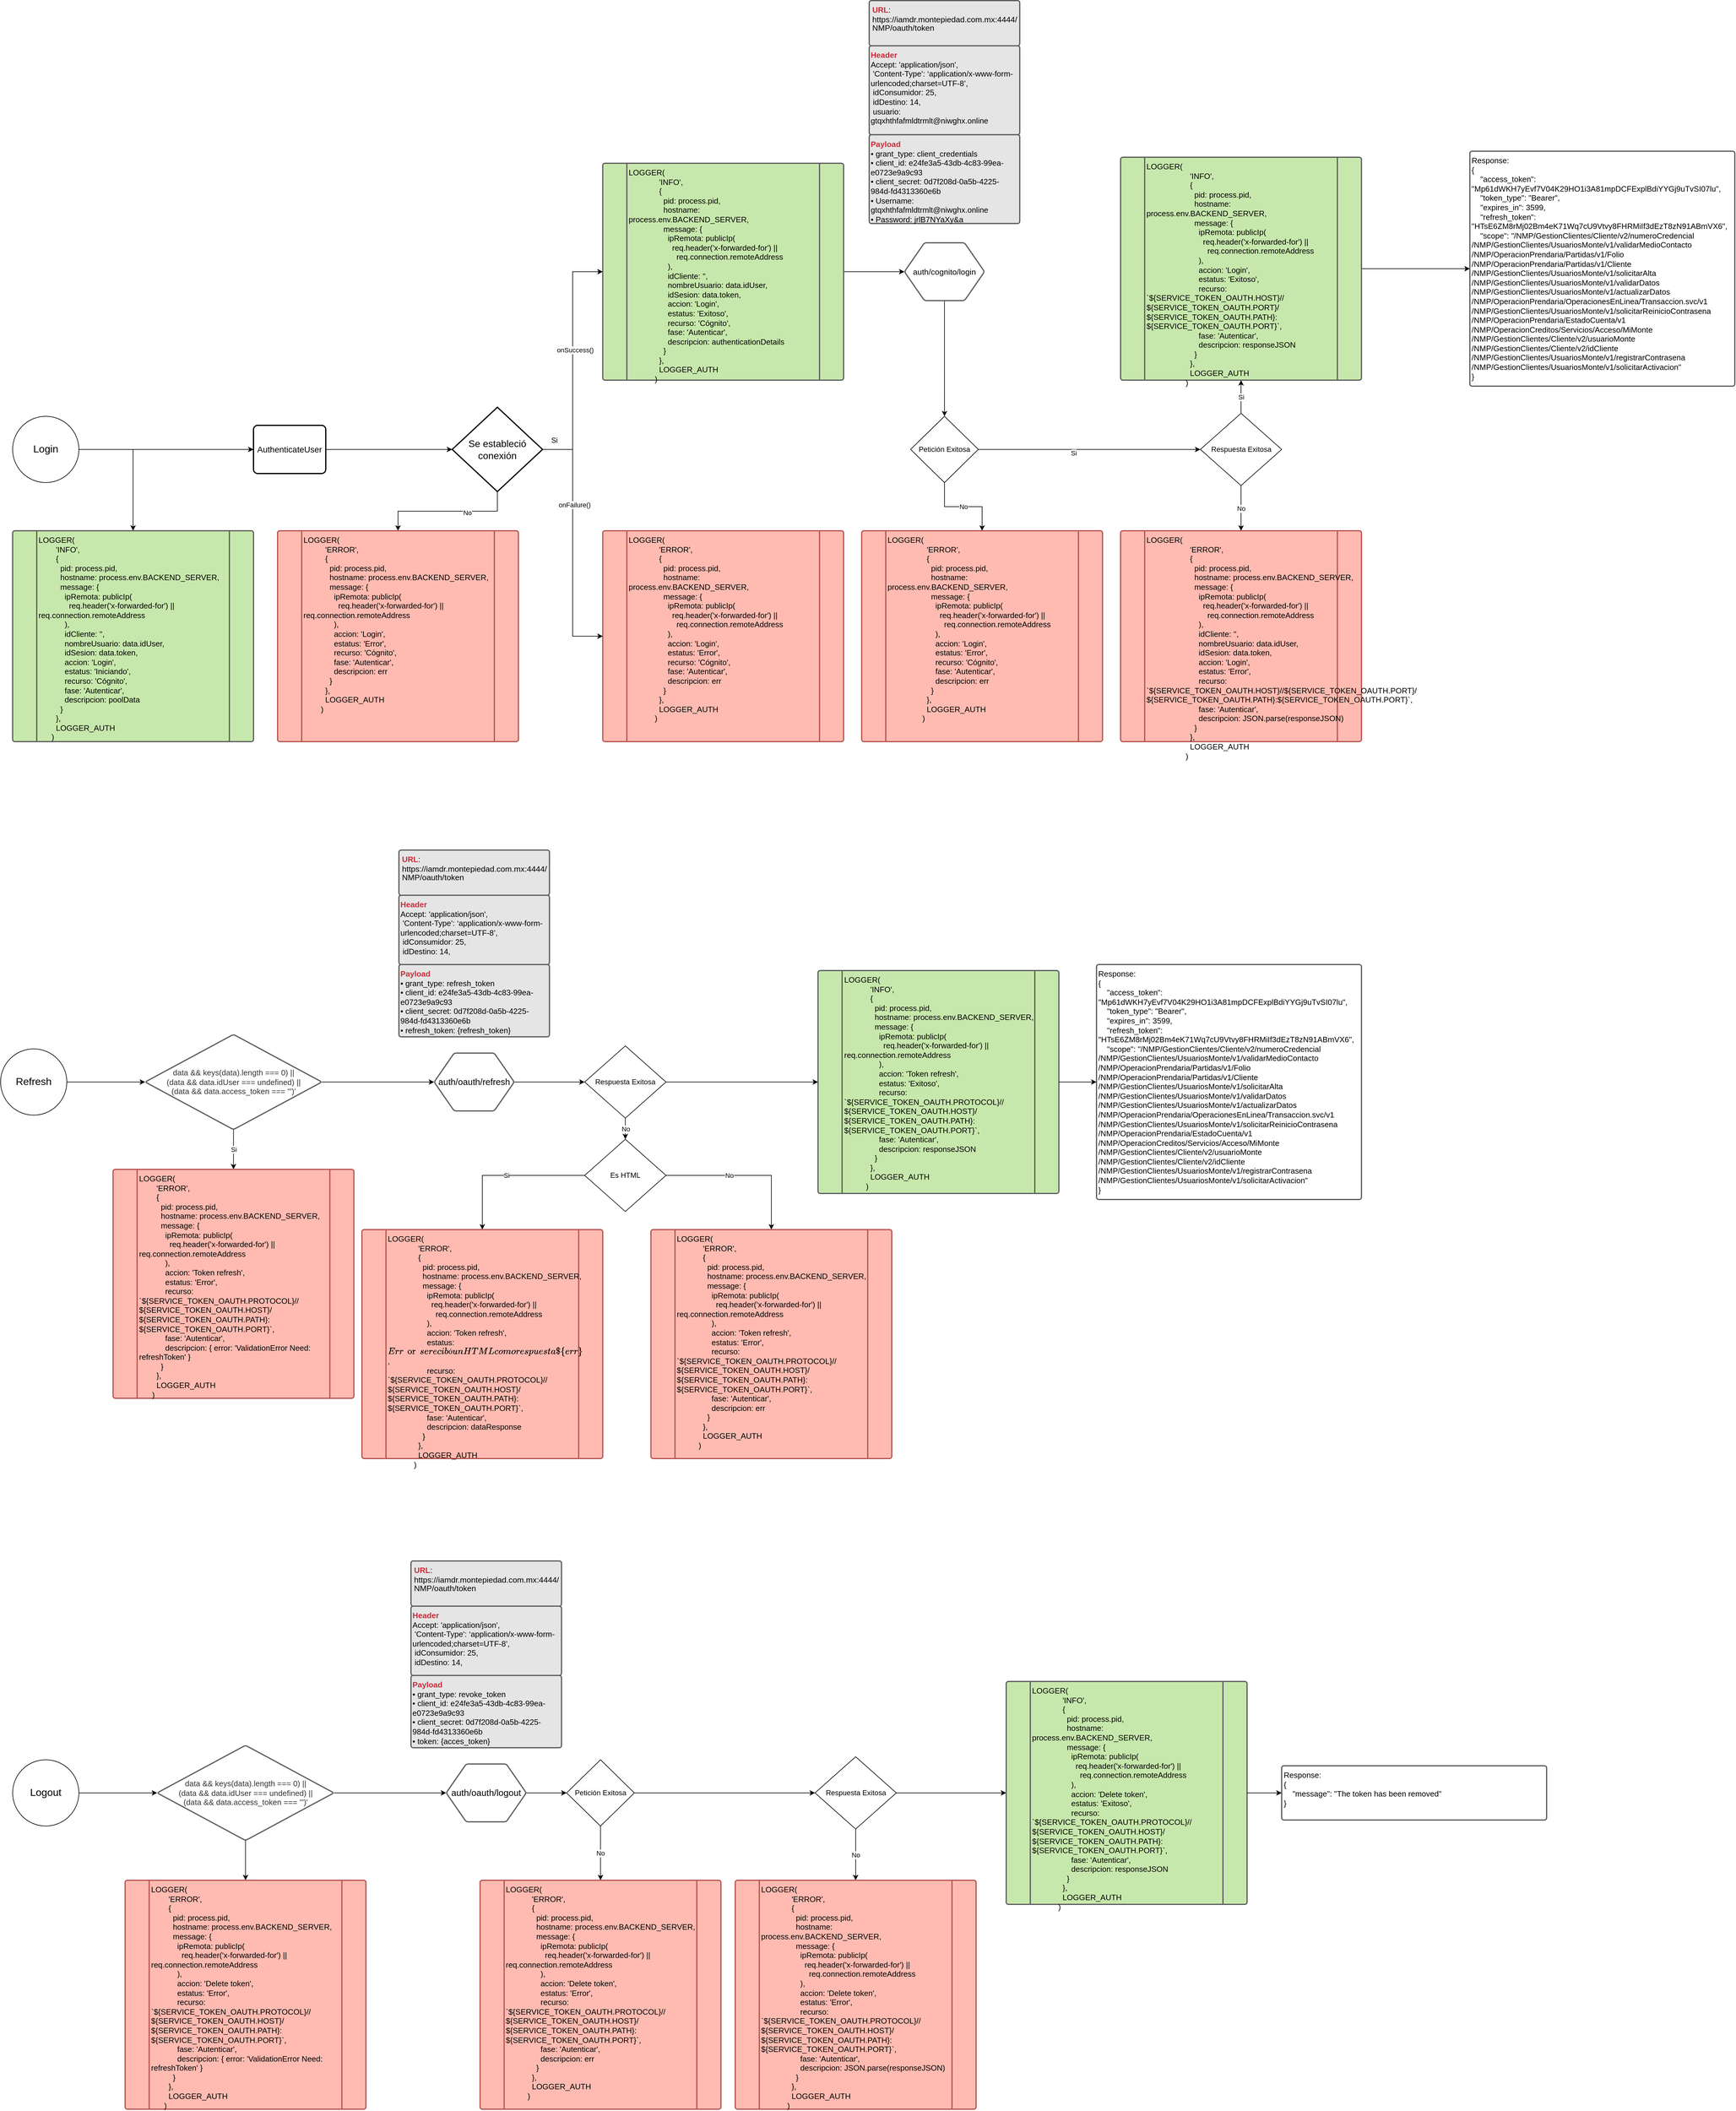 <mxfile version="13.8.3" type="github">
  <diagram id="FYaswiSGIwKq-WaGxozS" name="Page-1">
    <mxGraphModel dx="1955" dy="1268" grid="1" gridSize="10" guides="1" tooltips="1" connect="1" arrows="1" fold="1" page="1" pageScale="1" pageWidth="827" pageHeight="1169" math="0" shadow="0">
      <root>
        <mxCell id="0" />
        <mxCell id="1" parent="0" />
        <mxCell id="YH1fGvTt6RqdAR0_2gCc-4" style="edgeStyle=orthogonalEdgeStyle;rounded=0;orthogonalLoop=1;jettySize=auto;html=1;exitX=1;exitY=0.5;exitDx=0;exitDy=0;entryX=0.5;entryY=0;entryDx=0;entryDy=0;" edge="1" parent="1" source="YH1fGvTt6RqdAR0_2gCc-1" target="YH1fGvTt6RqdAR0_2gCc-2">
          <mxGeometry relative="1" as="geometry" />
        </mxCell>
        <mxCell id="YH1fGvTt6RqdAR0_2gCc-8" style="edgeStyle=orthogonalEdgeStyle;rounded=0;orthogonalLoop=1;jettySize=auto;html=1;entryX=0;entryY=0.5;entryDx=0;entryDy=0;" edge="1" parent="1" source="YH1fGvTt6RqdAR0_2gCc-1" target="YH1fGvTt6RqdAR0_2gCc-7">
          <mxGeometry relative="1" as="geometry" />
        </mxCell>
        <mxCell id="YH1fGvTt6RqdAR0_2gCc-1" value="&lt;font style=&quot;font-size: 17px&quot;&gt;Login&lt;/font&gt;" style="ellipse;whiteSpace=wrap;html=1;aspect=fixed;" vertex="1" parent="1">
          <mxGeometry x="40" y="820" width="110" height="110" as="geometry" />
        </mxCell>
        <UserObject label="&lt;div style=&quot;font-size: 13px&quot;&gt;&lt;div style=&quot;font-size: 13px&quot;&gt;&lt;div&gt;LOGGER(&lt;/div&gt;&lt;div&gt;&amp;nbsp; &amp;nbsp; &amp;nbsp; &amp;nbsp; &#39;INFO&#39;,&lt;/div&gt;&lt;div&gt;&amp;nbsp; &amp;nbsp; &amp;nbsp; &amp;nbsp; {&lt;/div&gt;&lt;div&gt;&amp;nbsp; &amp;nbsp; &amp;nbsp; &amp;nbsp; &amp;nbsp; pid: process.pid,&lt;/div&gt;&lt;div&gt;&amp;nbsp; &amp;nbsp; &amp;nbsp; &amp;nbsp; &amp;nbsp; hostname: process.env.BACKEND_SERVER,&lt;/div&gt;&lt;div&gt;&amp;nbsp; &amp;nbsp; &amp;nbsp; &amp;nbsp; &amp;nbsp; message: {&lt;/div&gt;&lt;div&gt;&amp;nbsp; &amp;nbsp; &amp;nbsp; &amp;nbsp; &amp;nbsp; &amp;nbsp; ipRemota: publicIp(&lt;/div&gt;&lt;div&gt;&amp;nbsp; &amp;nbsp; &amp;nbsp; &amp;nbsp; &amp;nbsp; &amp;nbsp; &amp;nbsp; req.header(&#39;x-forwarded-for&#39;) || req.connection.remoteAddress&lt;/div&gt;&lt;div&gt;&amp;nbsp; &amp;nbsp; &amp;nbsp; &amp;nbsp; &amp;nbsp; &amp;nbsp; ),&lt;/div&gt;&lt;div&gt;&amp;nbsp; &amp;nbsp; &amp;nbsp; &amp;nbsp; &amp;nbsp; &amp;nbsp; idCliente: &#39;&#39;,&lt;/div&gt;&lt;div&gt;&amp;nbsp; &amp;nbsp; &amp;nbsp; &amp;nbsp; &amp;nbsp; &amp;nbsp; nombreUsuario: data.idUser,&lt;/div&gt;&lt;div&gt;&amp;nbsp; &amp;nbsp; &amp;nbsp; &amp;nbsp; &amp;nbsp; &amp;nbsp; idSesion: data.token,&lt;/div&gt;&lt;div&gt;&amp;nbsp; &amp;nbsp; &amp;nbsp; &amp;nbsp; &amp;nbsp; &amp;nbsp; accion: &#39;Login&#39;,&lt;/div&gt;&lt;div&gt;&amp;nbsp; &amp;nbsp; &amp;nbsp; &amp;nbsp; &amp;nbsp; &amp;nbsp; estatus: &#39;Iniciando&#39;,&lt;/div&gt;&lt;div&gt;&amp;nbsp; &amp;nbsp; &amp;nbsp; &amp;nbsp; &amp;nbsp; &amp;nbsp; recurso: &#39;Cógnito&#39;,&lt;/div&gt;&lt;div&gt;&amp;nbsp; &amp;nbsp; &amp;nbsp; &amp;nbsp; &amp;nbsp; &amp;nbsp; fase: &#39;Autenticar&#39;,&lt;/div&gt;&lt;div&gt;&amp;nbsp; &amp;nbsp; &amp;nbsp; &amp;nbsp; &amp;nbsp; &amp;nbsp; descripcion: poolData&lt;/div&gt;&lt;div&gt;&amp;nbsp; &amp;nbsp; &amp;nbsp; &amp;nbsp; &amp;nbsp; }&lt;/div&gt;&lt;div&gt;&amp;nbsp; &amp;nbsp; &amp;nbsp; &amp;nbsp; },&lt;/div&gt;&lt;div&gt;&amp;nbsp; &amp;nbsp; &amp;nbsp; &amp;nbsp; LOGGER_AUTH&lt;/div&gt;&lt;div&gt;&amp;nbsp; &amp;nbsp; &amp;nbsp; )&lt;/div&gt;&lt;/div&gt;&lt;/div&gt;" lucidchartObjectId="FheHkomjUrPZ" id="YH1fGvTt6RqdAR0_2gCc-2">
          <mxCell style="html=1;whiteSpace=wrap;shape=process;whiteSpace=wrap;spacing=3;verticalAlign=top;strokeColor=#5e5e5e;strokeOpacity=100;fillOpacity=100;rounded=1;absoluteArcSize=1;arcSize=7.2;fillColor=#c7e8ac;strokeWidth=2;align=left;fontSize=13;" vertex="1" zOrder="62" parent="1">
            <mxGeometry x="40" y="1010" width="400" height="350" as="geometry" />
          </mxCell>
        </UserObject>
        <mxCell id="YH1fGvTt6RqdAR0_2gCc-23" style="edgeStyle=orthogonalEdgeStyle;rounded=0;orthogonalLoop=1;jettySize=auto;html=1;exitX=1;exitY=0.5;exitDx=0;exitDy=0;entryX=0;entryY=0.5;entryDx=0;entryDy=0;entryPerimeter=0;" edge="1" parent="1" source="YH1fGvTt6RqdAR0_2gCc-7" target="YH1fGvTt6RqdAR0_2gCc-18">
          <mxGeometry relative="1" as="geometry" />
        </mxCell>
        <mxCell id="YH1fGvTt6RqdAR0_2gCc-7" value="&lt;font style=&quot;font-size: 14px&quot;&gt;AuthenticateUser&lt;/font&gt;" style="rounded=1;whiteSpace=wrap;html=1;absoluteArcSize=1;arcSize=14;strokeWidth=2;" vertex="1" parent="1">
          <mxGeometry x="440" y="835" width="120" height="80" as="geometry" />
        </mxCell>
        <mxCell id="YH1fGvTt6RqdAR0_2gCc-41" style="edgeStyle=orthogonalEdgeStyle;rounded=0;orthogonalLoop=1;jettySize=auto;html=1;exitX=1;exitY=0.5;exitDx=0;exitDy=0;" edge="1" parent="1" source="YH1fGvTt6RqdAR0_2gCc-11" target="YH1fGvTt6RqdAR0_2gCc-40">
          <mxGeometry relative="1" as="geometry" />
        </mxCell>
        <UserObject label="&lt;div style=&quot;font-size: 13px&quot;&gt;&lt;div style=&quot;font-size: 13px&quot;&gt;&lt;div&gt;LOGGER(&lt;/div&gt;&lt;div&gt;&amp;nbsp; &amp;nbsp; &amp;nbsp; &amp;nbsp; &amp;nbsp; &amp;nbsp; &amp;nbsp; &#39;INFO&#39;,&lt;/div&gt;&lt;div&gt;&amp;nbsp; &amp;nbsp; &amp;nbsp; &amp;nbsp; &amp;nbsp; &amp;nbsp; &amp;nbsp; {&lt;/div&gt;&lt;div&gt;&amp;nbsp; &amp;nbsp; &amp;nbsp; &amp;nbsp; &amp;nbsp; &amp;nbsp; &amp;nbsp; &amp;nbsp; pid: process.pid,&lt;/div&gt;&lt;div&gt;&amp;nbsp; &amp;nbsp; &amp;nbsp; &amp;nbsp; &amp;nbsp; &amp;nbsp; &amp;nbsp; &amp;nbsp; hostname: process.env.BACKEND_SERVER,&lt;/div&gt;&lt;div&gt;&amp;nbsp; &amp;nbsp; &amp;nbsp; &amp;nbsp; &amp;nbsp; &amp;nbsp; &amp;nbsp; &amp;nbsp; message: {&lt;/div&gt;&lt;div&gt;&amp;nbsp; &amp;nbsp; &amp;nbsp; &amp;nbsp; &amp;nbsp; &amp;nbsp; &amp;nbsp; &amp;nbsp; &amp;nbsp; ipRemota: publicIp(&lt;/div&gt;&lt;div&gt;&amp;nbsp; &amp;nbsp; &amp;nbsp; &amp;nbsp; &amp;nbsp; &amp;nbsp; &amp;nbsp; &amp;nbsp; &amp;nbsp; &amp;nbsp; req.header(&#39;x-forwarded-for&#39;) ||&lt;/div&gt;&lt;div&gt;&amp;nbsp; &amp;nbsp; &amp;nbsp; &amp;nbsp; &amp;nbsp; &amp;nbsp; &amp;nbsp; &amp;nbsp; &amp;nbsp; &amp;nbsp; &amp;nbsp; req.connection.remoteAddress&lt;/div&gt;&lt;div&gt;&amp;nbsp; &amp;nbsp; &amp;nbsp; &amp;nbsp; &amp;nbsp; &amp;nbsp; &amp;nbsp; &amp;nbsp; &amp;nbsp; ),&lt;/div&gt;&lt;div&gt;&amp;nbsp; &amp;nbsp; &amp;nbsp; &amp;nbsp; &amp;nbsp; &amp;nbsp; &amp;nbsp; &amp;nbsp; &amp;nbsp; idCliente: &#39;&#39;,&lt;/div&gt;&lt;div&gt;&amp;nbsp; &amp;nbsp; &amp;nbsp; &amp;nbsp; &amp;nbsp; &amp;nbsp; &amp;nbsp; &amp;nbsp; &amp;nbsp; nombreUsuario: data.idUser,&lt;/div&gt;&lt;div&gt;&amp;nbsp; &amp;nbsp; &amp;nbsp; &amp;nbsp; &amp;nbsp; &amp;nbsp; &amp;nbsp; &amp;nbsp; &amp;nbsp; idSesion: data.token,&lt;/div&gt;&lt;div&gt;&amp;nbsp; &amp;nbsp; &amp;nbsp; &amp;nbsp; &amp;nbsp; &amp;nbsp; &amp;nbsp; &amp;nbsp; &amp;nbsp; accion: &#39;Login&#39;,&lt;/div&gt;&lt;div&gt;&amp;nbsp; &amp;nbsp; &amp;nbsp; &amp;nbsp; &amp;nbsp; &amp;nbsp; &amp;nbsp; &amp;nbsp; &amp;nbsp; estatus: &#39;Exitoso&#39;,&lt;/div&gt;&lt;div&gt;&amp;nbsp; &amp;nbsp; &amp;nbsp; &amp;nbsp; &amp;nbsp; &amp;nbsp; &amp;nbsp; &amp;nbsp; &amp;nbsp; recurso: &#39;Cógnito&#39;,&lt;/div&gt;&lt;div&gt;&amp;nbsp; &amp;nbsp; &amp;nbsp; &amp;nbsp; &amp;nbsp; &amp;nbsp; &amp;nbsp; &amp;nbsp; &amp;nbsp; fase: &#39;Autenticar&#39;,&lt;/div&gt;&lt;div&gt;&amp;nbsp; &amp;nbsp; &amp;nbsp; &amp;nbsp; &amp;nbsp; &amp;nbsp; &amp;nbsp; &amp;nbsp; &amp;nbsp; descripcion: authenticationDetails&lt;/div&gt;&lt;div&gt;&amp;nbsp; &amp;nbsp; &amp;nbsp; &amp;nbsp; &amp;nbsp; &amp;nbsp; &amp;nbsp; &amp;nbsp; }&lt;/div&gt;&lt;div&gt;&amp;nbsp; &amp;nbsp; &amp;nbsp; &amp;nbsp; &amp;nbsp; &amp;nbsp; &amp;nbsp; },&lt;/div&gt;&lt;div&gt;&amp;nbsp; &amp;nbsp; &amp;nbsp; &amp;nbsp; &amp;nbsp; &amp;nbsp; &amp;nbsp; LOGGER_AUTH&lt;/div&gt;&lt;div&gt;&amp;nbsp; &amp;nbsp; &amp;nbsp; &amp;nbsp; &amp;nbsp; &amp;nbsp; )&lt;/div&gt;&lt;/div&gt;&lt;/div&gt;" lucidchartObjectId="FheHkomjUrPZ" id="YH1fGvTt6RqdAR0_2gCc-11">
          <mxCell style="html=1;whiteSpace=wrap;shape=process;whiteSpace=wrap;spacing=3;verticalAlign=top;strokeColor=#5e5e5e;strokeOpacity=100;fillOpacity=100;rounded=1;absoluteArcSize=1;arcSize=7.2;fillColor=#c7e8ac;strokeWidth=2;align=left;fontSize=13;" vertex="1" zOrder="62" parent="1">
            <mxGeometry x="1020" y="400" width="400" height="360" as="geometry" />
          </mxCell>
        </UserObject>
        <UserObject label="&lt;div&gt;&lt;div&gt;&lt;div&gt;LOGGER(&lt;/div&gt;&lt;div&gt;&amp;nbsp; &amp;nbsp; &amp;nbsp; &amp;nbsp; &amp;nbsp; &amp;nbsp; &amp;nbsp; &#39;ERROR&#39;,&lt;/div&gt;&lt;div&gt;&amp;nbsp; &amp;nbsp; &amp;nbsp; &amp;nbsp; &amp;nbsp; &amp;nbsp; &amp;nbsp; {&lt;/div&gt;&lt;div&gt;&amp;nbsp; &amp;nbsp; &amp;nbsp; &amp;nbsp; &amp;nbsp; &amp;nbsp; &amp;nbsp; &amp;nbsp; pid: process.pid,&lt;/div&gt;&lt;div&gt;&amp;nbsp; &amp;nbsp; &amp;nbsp; &amp;nbsp; &amp;nbsp; &amp;nbsp; &amp;nbsp; &amp;nbsp; hostname: process.env.BACKEND_SERVER,&lt;/div&gt;&lt;div&gt;&amp;nbsp; &amp;nbsp; &amp;nbsp; &amp;nbsp; &amp;nbsp; &amp;nbsp; &amp;nbsp; &amp;nbsp; message: {&lt;/div&gt;&lt;div&gt;&amp;nbsp; &amp;nbsp; &amp;nbsp; &amp;nbsp; &amp;nbsp; &amp;nbsp; &amp;nbsp; &amp;nbsp; &amp;nbsp; ipRemota: publicIp(&lt;/div&gt;&lt;div&gt;&amp;nbsp; &amp;nbsp; &amp;nbsp; &amp;nbsp; &amp;nbsp; &amp;nbsp; &amp;nbsp; &amp;nbsp; &amp;nbsp; &amp;nbsp; req.header(&#39;x-forwarded-for&#39;) ||&lt;/div&gt;&lt;div&gt;&amp;nbsp; &amp;nbsp; &amp;nbsp; &amp;nbsp; &amp;nbsp; &amp;nbsp; &amp;nbsp; &amp;nbsp; &amp;nbsp; &amp;nbsp; &amp;nbsp; req.connection.remoteAddress&lt;/div&gt;&lt;div&gt;&amp;nbsp; &amp;nbsp; &amp;nbsp; &amp;nbsp; &amp;nbsp; &amp;nbsp; &amp;nbsp; &amp;nbsp; &amp;nbsp; ),&lt;/div&gt;&lt;div&gt;&amp;nbsp; &amp;nbsp; &amp;nbsp; &amp;nbsp; &amp;nbsp; &amp;nbsp; &amp;nbsp; &amp;nbsp; &amp;nbsp; accion: &#39;Login&#39;,&lt;/div&gt;&lt;div&gt;&amp;nbsp; &amp;nbsp; &amp;nbsp; &amp;nbsp; &amp;nbsp; &amp;nbsp; &amp;nbsp; &amp;nbsp; &amp;nbsp; estatus: &#39;Error&#39;,&lt;/div&gt;&lt;div&gt;&amp;nbsp; &amp;nbsp; &amp;nbsp; &amp;nbsp; &amp;nbsp; &amp;nbsp; &amp;nbsp; &amp;nbsp; &amp;nbsp; recurso: &#39;Cógnito&#39;,&lt;/div&gt;&lt;div&gt;&amp;nbsp; &amp;nbsp; &amp;nbsp; &amp;nbsp; &amp;nbsp; &amp;nbsp; &amp;nbsp; &amp;nbsp; &amp;nbsp; fase: &#39;Autenticar&#39;,&lt;/div&gt;&lt;div&gt;&amp;nbsp; &amp;nbsp; &amp;nbsp; &amp;nbsp; &amp;nbsp; &amp;nbsp; &amp;nbsp; &amp;nbsp; &amp;nbsp; descripcion: err&lt;/div&gt;&lt;div&gt;&amp;nbsp; &amp;nbsp; &amp;nbsp; &amp;nbsp; &amp;nbsp; &amp;nbsp; &amp;nbsp; &amp;nbsp; }&lt;/div&gt;&lt;div&gt;&amp;nbsp; &amp;nbsp; &amp;nbsp; &amp;nbsp; &amp;nbsp; &amp;nbsp; &amp;nbsp; },&lt;/div&gt;&lt;div&gt;&amp;nbsp; &amp;nbsp; &amp;nbsp; &amp;nbsp; &amp;nbsp; &amp;nbsp; &amp;nbsp; LOGGER_AUTH&lt;/div&gt;&lt;div&gt;&amp;nbsp; &amp;nbsp; &amp;nbsp; &amp;nbsp; &amp;nbsp; &amp;nbsp; )&lt;/div&gt;&lt;/div&gt;&lt;/div&gt;" lucidchartObjectId="FheHkomjUrPZ" id="YH1fGvTt6RqdAR0_2gCc-13">
          <mxCell style="html=1;whiteSpace=wrap;shape=process;whiteSpace=wrap;spacing=3;verticalAlign=top;strokeColor=#b85450;strokeOpacity=100;fillOpacity=100;rounded=1;absoluteArcSize=1;arcSize=7.2;strokeWidth=2;align=left;fontSize=13;size=0.1;fillColor=#FFBBB1;" vertex="1" zOrder="62" parent="1">
            <mxGeometry x="1020" y="1010" width="400" height="350" as="geometry" />
          </mxCell>
        </UserObject>
        <mxCell id="YH1fGvTt6RqdAR0_2gCc-20" style="edgeStyle=orthogonalEdgeStyle;rounded=0;orthogonalLoop=1;jettySize=auto;html=1;exitX=0.5;exitY=1;exitDx=0;exitDy=0;exitPerimeter=0;" edge="1" parent="1" source="YH1fGvTt6RqdAR0_2gCc-18" target="YH1fGvTt6RqdAR0_2gCc-19">
          <mxGeometry relative="1" as="geometry" />
        </mxCell>
        <mxCell id="YH1fGvTt6RqdAR0_2gCc-21" value="No" style="edgeLabel;html=1;align=center;verticalAlign=middle;resizable=0;points=[];" vertex="1" connectable="0" parent="YH1fGvTt6RqdAR0_2gCc-20">
          <mxGeometry x="-0.281" y="2" relative="1" as="geometry">
            <mxPoint as="offset" />
          </mxGeometry>
        </mxCell>
        <mxCell id="YH1fGvTt6RqdAR0_2gCc-22" style="edgeStyle=orthogonalEdgeStyle;rounded=0;orthogonalLoop=1;jettySize=auto;html=1;exitX=1;exitY=0.5;exitDx=0;exitDy=0;exitPerimeter=0;entryX=0;entryY=0.5;entryDx=0;entryDy=0;" edge="1" parent="1" source="YH1fGvTt6RqdAR0_2gCc-18" target="YH1fGvTt6RqdAR0_2gCc-11">
          <mxGeometry relative="1" as="geometry" />
        </mxCell>
        <mxCell id="YH1fGvTt6RqdAR0_2gCc-26" value="onSuccess()" style="edgeLabel;html=1;align=center;verticalAlign=middle;resizable=0;points=[];" vertex="1" connectable="0" parent="YH1fGvTt6RqdAR0_2gCc-22">
          <mxGeometry x="0.086" y="-4" relative="1" as="geometry">
            <mxPoint y="-1" as="offset" />
          </mxGeometry>
        </mxCell>
        <mxCell id="YH1fGvTt6RqdAR0_2gCc-24" style="edgeStyle=orthogonalEdgeStyle;rounded=0;orthogonalLoop=1;jettySize=auto;html=1;exitX=1;exitY=0.5;exitDx=0;exitDy=0;exitPerimeter=0;entryX=0;entryY=0.5;entryDx=0;entryDy=0;" edge="1" parent="1" source="YH1fGvTt6RqdAR0_2gCc-18" target="YH1fGvTt6RqdAR0_2gCc-13">
          <mxGeometry relative="1" as="geometry" />
        </mxCell>
        <mxCell id="YH1fGvTt6RqdAR0_2gCc-25" value="onFailure()" style="edgeLabel;html=1;align=center;verticalAlign=middle;resizable=0;points=[];" vertex="1" connectable="0" parent="YH1fGvTt6RqdAR0_2gCc-24">
          <mxGeometry x="-0.303" y="3" relative="1" as="geometry">
            <mxPoint y="-1" as="offset" />
          </mxGeometry>
        </mxCell>
        <mxCell id="YH1fGvTt6RqdAR0_2gCc-18" value="&lt;font style=&quot;font-size: 16px&quot;&gt;Se estableció conexión&lt;/font&gt;" style="strokeWidth=2;html=1;shape=mxgraph.flowchart.decision;whiteSpace=wrap;" vertex="1" parent="1">
          <mxGeometry x="770" y="805" width="150" height="140" as="geometry" />
        </mxCell>
        <UserObject label="&lt;div style=&quot;font-size: 13px&quot;&gt;&lt;div style=&quot;font-size: 13px&quot;&gt;&lt;div&gt;LOGGER(&lt;/div&gt;&lt;div&gt;&amp;nbsp; &amp;nbsp; &amp;nbsp; &amp;nbsp; &amp;nbsp; &#39;ERROR&#39;,&lt;/div&gt;&lt;div&gt;&amp;nbsp; &amp;nbsp; &amp;nbsp; &amp;nbsp; &amp;nbsp; {&lt;/div&gt;&lt;div&gt;&amp;nbsp; &amp;nbsp; &amp;nbsp; &amp;nbsp; &amp;nbsp; &amp;nbsp; pid: process.pid,&lt;/div&gt;&lt;div&gt;&amp;nbsp; &amp;nbsp; &amp;nbsp; &amp;nbsp; &amp;nbsp; &amp;nbsp; hostname: process.env.BACKEND_SERVER,&lt;/div&gt;&lt;div&gt;&amp;nbsp; &amp;nbsp; &amp;nbsp; &amp;nbsp; &amp;nbsp; &amp;nbsp; message: {&lt;/div&gt;&lt;div&gt;&amp;nbsp; &amp;nbsp; &amp;nbsp; &amp;nbsp; &amp;nbsp; &amp;nbsp; &amp;nbsp; ipRemota: publicIp(&lt;/div&gt;&lt;div&gt;&amp;nbsp; &amp;nbsp; &amp;nbsp; &amp;nbsp; &amp;nbsp; &amp;nbsp; &amp;nbsp; &amp;nbsp; req.header(&#39;x-forwarded-for&#39;) || req.connection.remoteAddress&lt;/div&gt;&lt;div&gt;&amp;nbsp; &amp;nbsp; &amp;nbsp; &amp;nbsp; &amp;nbsp; &amp;nbsp; &amp;nbsp; ),&lt;/div&gt;&lt;div&gt;&amp;nbsp; &amp;nbsp; &amp;nbsp; &amp;nbsp; &amp;nbsp; &amp;nbsp; &amp;nbsp; accion: &#39;Login&#39;,&lt;/div&gt;&lt;div&gt;&amp;nbsp; &amp;nbsp; &amp;nbsp; &amp;nbsp; &amp;nbsp; &amp;nbsp; &amp;nbsp; estatus: &#39;Error&#39;,&lt;/div&gt;&lt;div&gt;&amp;nbsp; &amp;nbsp; &amp;nbsp; &amp;nbsp; &amp;nbsp; &amp;nbsp; &amp;nbsp; recurso: &#39;Cógnito&#39;,&lt;/div&gt;&lt;div&gt;&amp;nbsp; &amp;nbsp; &amp;nbsp; &amp;nbsp; &amp;nbsp; &amp;nbsp; &amp;nbsp; fase: &#39;Autenticar&#39;,&lt;/div&gt;&lt;div&gt;&amp;nbsp; &amp;nbsp; &amp;nbsp; &amp;nbsp; &amp;nbsp; &amp;nbsp; &amp;nbsp; descripcion: err&lt;/div&gt;&lt;div&gt;&amp;nbsp; &amp;nbsp; &amp;nbsp; &amp;nbsp; &amp;nbsp; &amp;nbsp; }&lt;/div&gt;&lt;div&gt;&amp;nbsp; &amp;nbsp; &amp;nbsp; &amp;nbsp; &amp;nbsp; },&lt;/div&gt;&lt;div&gt;&amp;nbsp; &amp;nbsp; &amp;nbsp; &amp;nbsp; &amp;nbsp; LOGGER_AUTH&lt;/div&gt;&lt;div&gt;&amp;nbsp; &amp;nbsp; &amp;nbsp; &amp;nbsp; )&lt;/div&gt;&lt;/div&gt;&lt;/div&gt;" lucidchartObjectId="FheHkomjUrPZ" id="YH1fGvTt6RqdAR0_2gCc-19">
          <mxCell style="html=1;whiteSpace=wrap;shape=process;whiteSpace=wrap;spacing=3;verticalAlign=top;strokeColor=#b85450;strokeOpacity=100;fillOpacity=100;rounded=1;absoluteArcSize=1;arcSize=7.2;strokeWidth=2;align=left;fontSize=13;size=0.1;fillColor=#FFBBB1;" vertex="1" zOrder="62" parent="1">
            <mxGeometry x="480" y="1010" width="400" height="350" as="geometry" />
          </mxCell>
        </UserObject>
        <mxCell id="YH1fGvTt6RqdAR0_2gCc-27" value="Si&lt;br&gt;" style="text;html=1;strokeColor=none;fillColor=none;align=center;verticalAlign=middle;whiteSpace=wrap;rounded=0;" vertex="1" parent="1">
          <mxGeometry x="920" y="850" width="40" height="20" as="geometry" />
        </mxCell>
        <mxCell id="YH1fGvTt6RqdAR0_2gCc-36" value="" style="group" vertex="1" connectable="0" parent="1">
          <mxGeometry x="1462.5" y="130" width="250" height="370" as="geometry" />
        </mxCell>
        <UserObject label="&lt;div style=&quot;text-align: left ; font-size: 13px&quot;&gt;&lt;span style=&quot;font-size: 13px ; color: rgb(201 , 45 , 57) ; font-weight: bold&quot;&gt;Header&lt;/span&gt;&lt;/div&gt;&lt;div style=&quot;text-align: left ; font-size: 13px&quot;&gt;&lt;div&gt;Accept: &#39;application/json&#39;,&lt;/div&gt;&lt;div&gt;&amp;nbsp;&#39;Content-Type&#39;: ‘application/x-www-form-urlencoded;charset=UTF-8’,&lt;/div&gt;&lt;div&gt;&amp;nbsp;idConsumidor: 25,&lt;/div&gt;&lt;div&gt;&amp;nbsp;idDestino: 14,&lt;/div&gt;&lt;div&gt;&amp;nbsp;usuario: gtqxhthfafmldtrmlt@niwghx.online&lt;/div&gt;&lt;div&gt;&lt;br&gt;&lt;/div&gt;&lt;/div&gt;&lt;div style=&quot;text-align: left ; font-size: 13px&quot;&gt;&lt;span style=&quot;font-size: 13px ; color: rgb(0 , 0 , 0)&quot;&gt;&lt;br&gt;&lt;/span&gt;&lt;/div&gt;&lt;div style=&quot;text-align: left ; font-size: 13px&quot;&gt;&lt;/div&gt;" lucidchartObjectId="b2fHpSifme5C" id="YH1fGvTt6RqdAR0_2gCc-33">
          <mxCell style="html=1;whiteSpace=wrap;;whiteSpace=wrap;spacing=3;verticalAlign=top;strokeColor=#5e5e5e;strokeOpacity=100;fillOpacity=100;rounded=1;absoluteArcSize=1;arcSize=7.2;fillColor=#e5e5e5;strokeWidth=2;fontSize=13;" vertex="1" zOrder="87" parent="YH1fGvTt6RqdAR0_2gCc-36">
            <mxGeometry y="75" width="250.0" height="147.581" as="geometry" />
          </mxCell>
        </UserObject>
        <UserObject label="&lt;div style=&quot;text-align: left ; font-size: 13px&quot;&gt;&lt;span style=&quot;font-size: 13px ; color: rgb(201 , 45 , 57) ; font-weight: bold&quot;&gt;Payload&lt;/span&gt;&lt;span style=&quot;font-size: 13px ; color: rgb(0 , 0 , 0)&quot;&gt;&lt;br style=&quot;font-size: 13px&quot;&gt;&lt;/span&gt;&lt;/div&gt;&lt;div&gt;&lt;div style=&quot;text-align: left&quot;&gt;•&lt;span&gt;	&lt;/span&gt;grant_type: client_credentials&lt;/div&gt;&lt;div style=&quot;text-align: left&quot;&gt;•&lt;span&gt;	&lt;/span&gt;client_id: e24fe3a5-43db-4c83-99ea-e0723e9a9c93&lt;/div&gt;&lt;div style=&quot;text-align: left&quot;&gt;•&lt;span&gt;	&lt;/span&gt;client_secret: 0d7f208d-0a5b-4225-984d-fd4313360e6b&lt;/div&gt;&lt;div style=&quot;text-align: left&quot;&gt;•&lt;span&gt;	&lt;/span&gt;Username: gtqxhthfafmldtrmlt@niwghx.online&lt;/div&gt;&lt;div style=&quot;text-align: left&quot;&gt;•&lt;span&gt;	&lt;/span&gt;Password: jrlB7NYaXy&amp;amp;a&lt;/div&gt;&lt;div style=&quot;font-size: 13px&quot;&gt;&lt;br&gt;&lt;/div&gt;&lt;/div&gt;&lt;div style=&quot;text-align: left ; font-size: 13px&quot;&gt;&lt;/div&gt;" lucidchartObjectId="b2fHGq9EwkId" id="YH1fGvTt6RqdAR0_2gCc-34">
          <mxCell style="html=1;whiteSpace=wrap;;whiteSpace=wrap;spacing=3;verticalAlign=top;strokeColor=#5e5e5e;strokeOpacity=100;fillOpacity=100;rounded=1;absoluteArcSize=1;arcSize=7.2;fillColor=#e5e5e5;strokeWidth=2;fontSize=13;" vertex="1" zOrder="88" parent="YH1fGvTt6RqdAR0_2gCc-36">
            <mxGeometry y="222.58" width="250" height="147.42" as="geometry" />
          </mxCell>
        </UserObject>
        <UserObject label="&lt;div style=&quot;text-align: left ; font-size: 13px&quot;&gt;&lt;span style=&quot;font-size: 13px ; color: rgb(201 , 45 , 57) ; font-weight: bold&quot;&gt;URL&lt;/span&gt;&lt;span style=&quot;font-size: 13px ; color: rgb(0 , 0 , 0)&quot;&gt;:&amp;nbsp;&lt;/span&gt;&lt;/div&gt;&lt;span lang=&quot;EN-US&quot; style=&quot;font-size: 10.0pt ; line-height: 107% ; font-family: &amp;#34;leelawadee ui&amp;#34; , sans-serif&quot;&gt;https://iamdr.montepiedad.com.mx:4444/&lt;br&gt;&lt;div style=&quot;text-align: left&quot;&gt;&lt;span style=&quot;font-size: 10pt&quot;&gt;NMP/oauth/token&lt;/span&gt;&lt;/div&gt;&lt;/span&gt;" lucidchartObjectId="b2fHP6a50O9K" id="YH1fGvTt6RqdAR0_2gCc-35">
          <mxCell style="html=1;whiteSpace=wrap;;whiteSpace=wrap;spacing=3;verticalAlign=top;strokeColor=#5e5e5e;strokeOpacity=100;fillOpacity=100;rounded=1;absoluteArcSize=1;arcSize=7.2;fillColor=#e5e5e5;strokeWidth=2;fontSize=13;" vertex="1" zOrder="89" parent="YH1fGvTt6RqdAR0_2gCc-36">
            <mxGeometry width="250.0" height="75.0" as="geometry" />
          </mxCell>
        </UserObject>
        <mxCell id="YH1fGvTt6RqdAR0_2gCc-43" style="edgeStyle=orthogonalEdgeStyle;rounded=0;orthogonalLoop=1;jettySize=auto;html=1;exitX=0.5;exitY=1;exitDx=0;exitDy=0;" edge="1" parent="1" source="YH1fGvTt6RqdAR0_2gCc-40" target="YH1fGvTt6RqdAR0_2gCc-42">
          <mxGeometry relative="1" as="geometry" />
        </mxCell>
        <UserObject label="&lt;span style=&quot;font-family: &amp;#34;leelawadee ui&amp;#34; , sans-serif ; font-size: 13.333px&quot;&gt;auth/cognito/login&lt;/span&gt;" lucidchartObjectId="NafHmFh6Zc9_" id="YH1fGvTt6RqdAR0_2gCc-40">
          <mxCell style="html=1;whiteSpace=wrap;shape=hexagon;perimeter=hexagonPerimeter2;whiteSpace=wrap;fontSize=13;fontColor=#000000;spacing=3;strokeColor=#5e5e5e;strokeOpacity=100;rounded=1;absoluteArcSize=1;arcSize=7.2;strokeWidth=2;" vertex="1" zOrder="83" parent="1">
            <mxGeometry x="1521" y="532" width="133" height="96" as="geometry" />
          </mxCell>
        </UserObject>
        <mxCell id="YH1fGvTt6RqdAR0_2gCc-45" value="No" style="edgeStyle=orthogonalEdgeStyle;rounded=0;orthogonalLoop=1;jettySize=auto;html=1;entryX=0.5;entryY=0;entryDx=0;entryDy=0;" edge="1" parent="1" source="YH1fGvTt6RqdAR0_2gCc-42" target="YH1fGvTt6RqdAR0_2gCc-44">
          <mxGeometry relative="1" as="geometry" />
        </mxCell>
        <mxCell id="YH1fGvTt6RqdAR0_2gCc-46" style="edgeStyle=orthogonalEdgeStyle;rounded=0;orthogonalLoop=1;jettySize=auto;html=1;exitX=1;exitY=0.5;exitDx=0;exitDy=0;entryX=0;entryY=0.5;entryDx=0;entryDy=0;" edge="1" parent="1" source="YH1fGvTt6RqdAR0_2gCc-42" target="YH1fGvTt6RqdAR0_2gCc-48">
          <mxGeometry relative="1" as="geometry">
            <mxPoint x="1950" y="876" as="targetPoint" />
          </mxGeometry>
        </mxCell>
        <mxCell id="YH1fGvTt6RqdAR0_2gCc-47" value="Si" style="edgeLabel;html=1;align=center;verticalAlign=middle;resizable=0;points=[];" vertex="1" connectable="0" parent="YH1fGvTt6RqdAR0_2gCc-46">
          <mxGeometry x="0.004" y="-28" relative="1" as="geometry">
            <mxPoint x="-27" y="-22" as="offset" />
          </mxGeometry>
        </mxCell>
        <mxCell id="YH1fGvTt6RqdAR0_2gCc-42" value="Petición Exitosa" style="rhombus;whiteSpace=wrap;html=1;" vertex="1" parent="1">
          <mxGeometry x="1531.25" y="820" width="112.5" height="110" as="geometry" />
        </mxCell>
        <UserObject label="&lt;div&gt;LOGGER(&lt;/div&gt;&lt;div&gt;&amp;nbsp; &amp;nbsp; &amp;nbsp; &amp;nbsp; &amp;nbsp; &amp;nbsp; &amp;nbsp; &amp;nbsp; &amp;nbsp; &#39;ERROR&#39;,&lt;/div&gt;&lt;div&gt;&amp;nbsp; &amp;nbsp; &amp;nbsp; &amp;nbsp; &amp;nbsp; &amp;nbsp; &amp;nbsp; &amp;nbsp; &amp;nbsp; {&lt;/div&gt;&lt;div&gt;&amp;nbsp; &amp;nbsp; &amp;nbsp; &amp;nbsp; &amp;nbsp; &amp;nbsp; &amp;nbsp; &amp;nbsp; &amp;nbsp; &amp;nbsp; pid: process.pid,&lt;/div&gt;&lt;div&gt;&amp;nbsp; &amp;nbsp; &amp;nbsp; &amp;nbsp; &amp;nbsp; &amp;nbsp; &amp;nbsp; &amp;nbsp; &amp;nbsp; &amp;nbsp; hostname: process.env.BACKEND_SERVER,&lt;/div&gt;&lt;div&gt;&amp;nbsp; &amp;nbsp; &amp;nbsp; &amp;nbsp; &amp;nbsp; &amp;nbsp; &amp;nbsp; &amp;nbsp; &amp;nbsp; &amp;nbsp; message: {&lt;/div&gt;&lt;div&gt;&amp;nbsp; &amp;nbsp; &amp;nbsp; &amp;nbsp; &amp;nbsp; &amp;nbsp; &amp;nbsp; &amp;nbsp; &amp;nbsp; &amp;nbsp; &amp;nbsp; ipRemota: publicIp(&lt;/div&gt;&lt;div&gt;&amp;nbsp; &amp;nbsp; &amp;nbsp; &amp;nbsp; &amp;nbsp; &amp;nbsp; &amp;nbsp; &amp;nbsp; &amp;nbsp; &amp;nbsp; &amp;nbsp; &amp;nbsp; req.header(&#39;x-forwarded-for&#39;) ||&lt;/div&gt;&lt;div&gt;&amp;nbsp; &amp;nbsp; &amp;nbsp; &amp;nbsp; &amp;nbsp; &amp;nbsp; &amp;nbsp; &amp;nbsp; &amp;nbsp; &amp;nbsp; &amp;nbsp; &amp;nbsp; &amp;nbsp; req.connection.remoteAddress&lt;/div&gt;&lt;div&gt;&amp;nbsp; &amp;nbsp; &amp;nbsp; &amp;nbsp; &amp;nbsp; &amp;nbsp; &amp;nbsp; &amp;nbsp; &amp;nbsp; &amp;nbsp; &amp;nbsp; ),&lt;/div&gt;&lt;div&gt;&amp;nbsp; &amp;nbsp; &amp;nbsp; &amp;nbsp; &amp;nbsp; &amp;nbsp; &amp;nbsp; &amp;nbsp; &amp;nbsp; &amp;nbsp; &amp;nbsp; accion: &#39;Login&#39;,&lt;/div&gt;&lt;div&gt;&amp;nbsp; &amp;nbsp; &amp;nbsp; &amp;nbsp; &amp;nbsp; &amp;nbsp; &amp;nbsp; &amp;nbsp; &amp;nbsp; &amp;nbsp; &amp;nbsp; estatus: &#39;Error&#39;,&lt;/div&gt;&lt;div&gt;&amp;nbsp; &amp;nbsp; &amp;nbsp; &amp;nbsp; &amp;nbsp; &amp;nbsp; &amp;nbsp; &amp;nbsp; &amp;nbsp; &amp;nbsp; &amp;nbsp; recurso: &#39;Cógnito&#39;,&lt;/div&gt;&lt;div&gt;&amp;nbsp; &amp;nbsp; &amp;nbsp; &amp;nbsp; &amp;nbsp; &amp;nbsp; &amp;nbsp; &amp;nbsp; &amp;nbsp; &amp;nbsp; &amp;nbsp; fase: &#39;Autenticar&#39;,&lt;/div&gt;&lt;div&gt;&amp;nbsp; &amp;nbsp; &amp;nbsp; &amp;nbsp; &amp;nbsp; &amp;nbsp; &amp;nbsp; &amp;nbsp; &amp;nbsp; &amp;nbsp; &amp;nbsp; descripcion: err&lt;/div&gt;&lt;div&gt;&amp;nbsp; &amp;nbsp; &amp;nbsp; &amp;nbsp; &amp;nbsp; &amp;nbsp; &amp;nbsp; &amp;nbsp; &amp;nbsp; &amp;nbsp; }&lt;/div&gt;&lt;div&gt;&amp;nbsp; &amp;nbsp; &amp;nbsp; &amp;nbsp; &amp;nbsp; &amp;nbsp; &amp;nbsp; &amp;nbsp; &amp;nbsp; },&lt;/div&gt;&lt;div&gt;&amp;nbsp; &amp;nbsp; &amp;nbsp; &amp;nbsp; &amp;nbsp; &amp;nbsp; &amp;nbsp; &amp;nbsp; &amp;nbsp; LOGGER_AUTH&lt;/div&gt;&lt;div&gt;&amp;nbsp; &amp;nbsp; &amp;nbsp; &amp;nbsp; &amp;nbsp; &amp;nbsp; &amp;nbsp; &amp;nbsp; )&lt;/div&gt;" lucidchartObjectId="FheHkomjUrPZ" id="YH1fGvTt6RqdAR0_2gCc-44">
          <mxCell style="html=1;whiteSpace=wrap;shape=process;whiteSpace=wrap;spacing=3;verticalAlign=top;strokeColor=#b85450;strokeOpacity=100;fillOpacity=100;rounded=1;absoluteArcSize=1;arcSize=7.2;strokeWidth=2;align=left;fontSize=13;size=0.1;fillColor=#FFBBB1;" vertex="1" zOrder="62" parent="1">
            <mxGeometry x="1450" y="1010" width="400" height="350" as="geometry" />
          </mxCell>
        </UserObject>
        <mxCell id="YH1fGvTt6RqdAR0_2gCc-50" value="No" style="edgeStyle=orthogonalEdgeStyle;rounded=0;orthogonalLoop=1;jettySize=auto;html=1;entryX=0.5;entryY=0;entryDx=0;entryDy=0;" edge="1" parent="1" source="YH1fGvTt6RqdAR0_2gCc-48" target="YH1fGvTt6RqdAR0_2gCc-49">
          <mxGeometry relative="1" as="geometry" />
        </mxCell>
        <mxCell id="YH1fGvTt6RqdAR0_2gCc-51" value="Si" style="edgeStyle=orthogonalEdgeStyle;rounded=0;orthogonalLoop=1;jettySize=auto;html=1;exitX=0.5;exitY=0;exitDx=0;exitDy=0;entryX=0.5;entryY=1;entryDx=0;entryDy=0;" edge="1" parent="1" source="YH1fGvTt6RqdAR0_2gCc-48" target="YH1fGvTt6RqdAR0_2gCc-52">
          <mxGeometry relative="1" as="geometry">
            <mxPoint x="2080" y="710" as="targetPoint" />
          </mxGeometry>
        </mxCell>
        <mxCell id="YH1fGvTt6RqdAR0_2gCc-48" value="Respuesta Exitosa" style="rhombus;whiteSpace=wrap;html=1;" vertex="1" parent="1">
          <mxGeometry x="2012.5" y="815" width="135" height="120" as="geometry" />
        </mxCell>
        <UserObject label="&lt;div&gt;LOGGER(&lt;/div&gt;&lt;div&gt;&amp;nbsp; &amp;nbsp; &amp;nbsp; &amp;nbsp; &amp;nbsp; &amp;nbsp; &amp;nbsp; &amp;nbsp; &amp;nbsp; &amp;nbsp; &#39;ERROR&#39;,&lt;/div&gt;&lt;div&gt;&amp;nbsp; &amp;nbsp; &amp;nbsp; &amp;nbsp; &amp;nbsp; &amp;nbsp; &amp;nbsp; &amp;nbsp; &amp;nbsp; &amp;nbsp; {&lt;/div&gt;&lt;div&gt;&amp;nbsp; &amp;nbsp; &amp;nbsp; &amp;nbsp; &amp;nbsp; &amp;nbsp; &amp;nbsp; &amp;nbsp; &amp;nbsp; &amp;nbsp; &amp;nbsp; pid: process.pid,&lt;/div&gt;&lt;div&gt;&amp;nbsp; &amp;nbsp; &amp;nbsp; &amp;nbsp; &amp;nbsp; &amp;nbsp; &amp;nbsp; &amp;nbsp; &amp;nbsp; &amp;nbsp; &amp;nbsp; hostname: process.env.BACKEND_SERVER,&lt;/div&gt;&lt;div&gt;&amp;nbsp; &amp;nbsp; &amp;nbsp; &amp;nbsp; &amp;nbsp; &amp;nbsp; &amp;nbsp; &amp;nbsp; &amp;nbsp; &amp;nbsp; &amp;nbsp; message: {&lt;/div&gt;&lt;div&gt;&amp;nbsp; &amp;nbsp; &amp;nbsp; &amp;nbsp; &amp;nbsp; &amp;nbsp; &amp;nbsp; &amp;nbsp; &amp;nbsp; &amp;nbsp; &amp;nbsp; &amp;nbsp; ipRemota: publicIp(&lt;/div&gt;&lt;div&gt;&amp;nbsp; &amp;nbsp; &amp;nbsp; &amp;nbsp; &amp;nbsp; &amp;nbsp; &amp;nbsp; &amp;nbsp; &amp;nbsp; &amp;nbsp; &amp;nbsp; &amp;nbsp; &amp;nbsp; req.header(&#39;x-forwarded-for&#39;) ||&lt;/div&gt;&lt;div&gt;&amp;nbsp; &amp;nbsp; &amp;nbsp; &amp;nbsp; &amp;nbsp; &amp;nbsp; &amp;nbsp; &amp;nbsp; &amp;nbsp; &amp;nbsp; &amp;nbsp; &amp;nbsp; &amp;nbsp; &amp;nbsp; req.connection.remoteAddress&lt;/div&gt;&lt;div&gt;&amp;nbsp; &amp;nbsp; &amp;nbsp; &amp;nbsp; &amp;nbsp; &amp;nbsp; &amp;nbsp; &amp;nbsp; &amp;nbsp; &amp;nbsp; &amp;nbsp; &amp;nbsp; ),&lt;/div&gt;&lt;div&gt;&amp;nbsp; &amp;nbsp; &amp;nbsp; &amp;nbsp; &amp;nbsp; &amp;nbsp; &amp;nbsp; &amp;nbsp; &amp;nbsp; &amp;nbsp; &amp;nbsp; &amp;nbsp; idCliente: &#39;&#39;,&lt;/div&gt;&lt;div&gt;&amp;nbsp; &amp;nbsp; &amp;nbsp; &amp;nbsp; &amp;nbsp; &amp;nbsp; &amp;nbsp; &amp;nbsp; &amp;nbsp; &amp;nbsp; &amp;nbsp; &amp;nbsp; nombreUsuario: data.idUser,&lt;/div&gt;&lt;div&gt;&amp;nbsp; &amp;nbsp; &amp;nbsp; &amp;nbsp; &amp;nbsp; &amp;nbsp; &amp;nbsp; &amp;nbsp; &amp;nbsp; &amp;nbsp; &amp;nbsp; &amp;nbsp; idSesion: data.token,&lt;/div&gt;&lt;div&gt;&amp;nbsp; &amp;nbsp; &amp;nbsp; &amp;nbsp; &amp;nbsp; &amp;nbsp; &amp;nbsp; &amp;nbsp; &amp;nbsp; &amp;nbsp; &amp;nbsp; &amp;nbsp; accion: &#39;Login&#39;,&lt;/div&gt;&lt;div&gt;&amp;nbsp; &amp;nbsp; &amp;nbsp; &amp;nbsp; &amp;nbsp; &amp;nbsp; &amp;nbsp; &amp;nbsp; &amp;nbsp; &amp;nbsp; &amp;nbsp; &amp;nbsp; estatus: &#39;Error&#39;,&lt;/div&gt;&lt;div&gt;&amp;nbsp; &amp;nbsp; &amp;nbsp; &amp;nbsp; &amp;nbsp; &amp;nbsp; &amp;nbsp; &amp;nbsp; &amp;nbsp; &amp;nbsp; &amp;nbsp; &amp;nbsp; recurso: `${SERVICE_TOKEN_OAUTH.HOST}//${SERVICE_TOKEN_OAUTH.PORT}/&lt;/div&gt;&lt;div&gt;${SERVICE_TOKEN_OAUTH.PATH}:${SERVICE_TOKEN_OAUTH.PORT}`,&lt;/div&gt;&lt;div&gt;&amp;nbsp; &amp;nbsp; &amp;nbsp; &amp;nbsp; &amp;nbsp; &amp;nbsp; &amp;nbsp; &amp;nbsp; &amp;nbsp; &amp;nbsp; &amp;nbsp; &amp;nbsp; fase: &#39;Autenticar&#39;,&lt;/div&gt;&lt;div&gt;&amp;nbsp; &amp;nbsp; &amp;nbsp; &amp;nbsp; &amp;nbsp; &amp;nbsp; &amp;nbsp; &amp;nbsp; &amp;nbsp; &amp;nbsp; &amp;nbsp; &amp;nbsp; descripcion: JSON.parse(responseJSON)&lt;/div&gt;&lt;div&gt;&amp;nbsp; &amp;nbsp; &amp;nbsp; &amp;nbsp; &amp;nbsp; &amp;nbsp; &amp;nbsp; &amp;nbsp; &amp;nbsp; &amp;nbsp; &amp;nbsp; }&lt;/div&gt;&lt;div&gt;&amp;nbsp; &amp;nbsp; &amp;nbsp; &amp;nbsp; &amp;nbsp; &amp;nbsp; &amp;nbsp; &amp;nbsp; &amp;nbsp; &amp;nbsp; },&lt;/div&gt;&lt;div&gt;&amp;nbsp; &amp;nbsp; &amp;nbsp; &amp;nbsp; &amp;nbsp; &amp;nbsp; &amp;nbsp; &amp;nbsp; &amp;nbsp; &amp;nbsp; LOGGER_AUTH&lt;/div&gt;&lt;div&gt;&amp;nbsp; &amp;nbsp; &amp;nbsp; &amp;nbsp; &amp;nbsp; &amp;nbsp; &amp;nbsp; &amp;nbsp; &amp;nbsp; )&lt;/div&gt;" lucidchartObjectId="FheHkomjUrPZ" id="YH1fGvTt6RqdAR0_2gCc-49">
          <mxCell style="html=1;whiteSpace=wrap;shape=process;whiteSpace=wrap;spacing=3;verticalAlign=top;strokeColor=#b85450;strokeOpacity=100;fillOpacity=100;rounded=1;absoluteArcSize=1;arcSize=7.2;strokeWidth=2;align=left;fontSize=13;size=0.1;fillColor=#FFBBB1;" vertex="1" zOrder="62" parent="1">
            <mxGeometry x="1880" y="1010" width="400" height="350" as="geometry" />
          </mxCell>
        </UserObject>
        <mxCell id="YH1fGvTt6RqdAR0_2gCc-54" style="edgeStyle=orthogonalEdgeStyle;rounded=0;orthogonalLoop=1;jettySize=auto;html=1;entryX=0;entryY=0.5;entryDx=0;entryDy=0;" edge="1" parent="1" source="YH1fGvTt6RqdAR0_2gCc-52" target="YH1fGvTt6RqdAR0_2gCc-53">
          <mxGeometry relative="1" as="geometry" />
        </mxCell>
        <UserObject label="&lt;div style=&quot;font-size: 13px&quot;&gt;&lt;div style=&quot;font-size: 13px&quot;&gt;&lt;div&gt;LOGGER(&lt;/div&gt;&lt;div&gt;&amp;nbsp; &amp;nbsp; &amp;nbsp; &amp;nbsp; &amp;nbsp; &amp;nbsp; &amp;nbsp; &amp;nbsp; &amp;nbsp; &amp;nbsp; &#39;INFO&#39;,&lt;/div&gt;&lt;div&gt;&amp;nbsp; &amp;nbsp; &amp;nbsp; &amp;nbsp; &amp;nbsp; &amp;nbsp; &amp;nbsp; &amp;nbsp; &amp;nbsp; &amp;nbsp; {&lt;/div&gt;&lt;div&gt;&amp;nbsp; &amp;nbsp; &amp;nbsp; &amp;nbsp; &amp;nbsp; &amp;nbsp; &amp;nbsp; &amp;nbsp; &amp;nbsp; &amp;nbsp; &amp;nbsp; pid: process.pid,&lt;/div&gt;&lt;div&gt;&amp;nbsp; &amp;nbsp; &amp;nbsp; &amp;nbsp; &amp;nbsp; &amp;nbsp; &amp;nbsp; &amp;nbsp; &amp;nbsp; &amp;nbsp; &amp;nbsp; hostname: process.env.BACKEND_SERVER,&lt;/div&gt;&lt;div&gt;&amp;nbsp; &amp;nbsp; &amp;nbsp; &amp;nbsp; &amp;nbsp; &amp;nbsp; &amp;nbsp; &amp;nbsp; &amp;nbsp; &amp;nbsp; &amp;nbsp; message: {&lt;/div&gt;&lt;div&gt;&amp;nbsp; &amp;nbsp; &amp;nbsp; &amp;nbsp; &amp;nbsp; &amp;nbsp; &amp;nbsp; &amp;nbsp; &amp;nbsp; &amp;nbsp; &amp;nbsp; &amp;nbsp; ipRemota: publicIp(&lt;/div&gt;&lt;div&gt;&amp;nbsp; &amp;nbsp; &amp;nbsp; &amp;nbsp; &amp;nbsp; &amp;nbsp; &amp;nbsp; &amp;nbsp; &amp;nbsp; &amp;nbsp; &amp;nbsp; &amp;nbsp; &amp;nbsp; req.header(&#39;x-forwarded-for&#39;) ||&lt;/div&gt;&lt;div&gt;&amp;nbsp; &amp;nbsp; &amp;nbsp; &amp;nbsp; &amp;nbsp; &amp;nbsp; &amp;nbsp; &amp;nbsp; &amp;nbsp; &amp;nbsp; &amp;nbsp; &amp;nbsp; &amp;nbsp; &amp;nbsp; req.connection.remoteAddress&lt;/div&gt;&lt;div&gt;&amp;nbsp; &amp;nbsp; &amp;nbsp; &amp;nbsp; &amp;nbsp; &amp;nbsp; &amp;nbsp; &amp;nbsp; &amp;nbsp; &amp;nbsp; &amp;nbsp; &amp;nbsp; ),&lt;/div&gt;&lt;div&gt;&amp;nbsp; &amp;nbsp; &amp;nbsp; &amp;nbsp; &amp;nbsp; &amp;nbsp; &amp;nbsp; &amp;nbsp; &amp;nbsp; &amp;nbsp; &amp;nbsp; &amp;nbsp; accion: &#39;Login&#39;,&lt;/div&gt;&lt;div&gt;&amp;nbsp; &amp;nbsp; &amp;nbsp; &amp;nbsp; &amp;nbsp; &amp;nbsp; &amp;nbsp; &amp;nbsp; &amp;nbsp; &amp;nbsp; &amp;nbsp; &amp;nbsp; estatus: &#39;Exitoso&#39;,&lt;/div&gt;&lt;div&gt;&amp;nbsp; &amp;nbsp; &amp;nbsp; &amp;nbsp; &amp;nbsp; &amp;nbsp; &amp;nbsp; &amp;nbsp; &amp;nbsp; &amp;nbsp; &amp;nbsp; &amp;nbsp; recurso: `${SERVICE_TOKEN_OAUTH.HOST}//&lt;/div&gt;&lt;div&gt;${SERVICE_TOKEN_OAUTH.PORT}/&lt;/div&gt;&lt;div&gt;${SERVICE_TOKEN_OAUTH.PATH}:&lt;/div&gt;&lt;div&gt;${SERVICE_TOKEN_OAUTH.PORT}`,&lt;/div&gt;&lt;div&gt;&amp;nbsp; &amp;nbsp; &amp;nbsp; &amp;nbsp; &amp;nbsp; &amp;nbsp; &amp;nbsp; &amp;nbsp; &amp;nbsp; &amp;nbsp; &amp;nbsp; &amp;nbsp; fase: &#39;Autenticar&#39;,&lt;/div&gt;&lt;div&gt;&amp;nbsp; &amp;nbsp; &amp;nbsp; &amp;nbsp; &amp;nbsp; &amp;nbsp; &amp;nbsp; &amp;nbsp; &amp;nbsp; &amp;nbsp; &amp;nbsp; &amp;nbsp; descripcion: responseJSON&lt;/div&gt;&lt;div&gt;&amp;nbsp; &amp;nbsp; &amp;nbsp; &amp;nbsp; &amp;nbsp; &amp;nbsp; &amp;nbsp; &amp;nbsp; &amp;nbsp; &amp;nbsp; &amp;nbsp; }&lt;/div&gt;&lt;div&gt;&amp;nbsp; &amp;nbsp; &amp;nbsp; &amp;nbsp; &amp;nbsp; &amp;nbsp; &amp;nbsp; &amp;nbsp; &amp;nbsp; &amp;nbsp; },&lt;/div&gt;&lt;div&gt;&amp;nbsp; &amp;nbsp; &amp;nbsp; &amp;nbsp; &amp;nbsp; &amp;nbsp; &amp;nbsp; &amp;nbsp; &amp;nbsp; &amp;nbsp; LOGGER_AUTH&lt;/div&gt;&lt;div&gt;&amp;nbsp; &amp;nbsp; &amp;nbsp; &amp;nbsp; &amp;nbsp; &amp;nbsp; &amp;nbsp; &amp;nbsp; &amp;nbsp; )&lt;/div&gt;&lt;/div&gt;&lt;/div&gt;" lucidchartObjectId="FheHkomjUrPZ" id="YH1fGvTt6RqdAR0_2gCc-52">
          <mxCell style="html=1;whiteSpace=wrap;shape=process;whiteSpace=wrap;spacing=3;verticalAlign=top;strokeColor=#5e5e5e;strokeOpacity=100;fillOpacity=100;rounded=1;absoluteArcSize=1;arcSize=7.2;fillColor=#c7e8ac;strokeWidth=2;align=left;fontSize=13;" vertex="1" zOrder="62" parent="1">
            <mxGeometry x="1880" y="390" width="400" height="370" as="geometry" />
          </mxCell>
        </UserObject>
        <UserObject label="&lt;div&gt;&lt;span&gt;Response:&amp;nbsp;&lt;/span&gt;&lt;/div&gt;&lt;font&gt;&lt;div&gt;{&lt;/div&gt;&lt;div&gt;&amp;nbsp; &amp;nbsp; &quot;access_token&quot;: &quot;Mp61dWKH7yEvf7V04K29HO1i3A81mpDCFExplBdiYYGj9uTvSI07lu&quot;,&lt;/div&gt;&lt;div&gt;&amp;nbsp; &amp;nbsp; &quot;token_type&quot;: &quot;Bearer&quot;,&lt;/div&gt;&lt;div&gt;&amp;nbsp; &amp;nbsp; &quot;expires_in&quot;: 3599,&lt;/div&gt;&lt;div&gt;&amp;nbsp; &amp;nbsp; &quot;refresh_token&quot;: &quot;HTsE6ZM8rMj02Bm4eK71Wq7cU9Vtvy8FHRMiIf3dEzT8zN91ABmVX6&quot;,&lt;/div&gt;&lt;div&gt;&amp;nbsp; &amp;nbsp; &quot;scope&quot;: &quot;/NMP/GestionClientes/Cliente/v2/numeroCredencial /NMP/GestionClientes/UsuariosMonte/v1/validarMedioContacto /NMP/OperacionPrendaria/Partidas/v1/Folio /NMP/OperacionPrendaria/Partidas/v1/Cliente /NMP/GestionClientes/UsuariosMonte/v1/solicitarAlta /NMP/GestionClientes/UsuariosMonte/v1/validarDatos /NMP/GestionClientes/UsuariosMonte/v1/actualizarDatos /NMP/OperacionPrendaria/OperacionesEnLinea/Transaccion.svc/v1 /NMP/GestionClientes/UsuariosMonte/v1/solicitarReinicioContrasena /NMP/OperacionPrendaria/EstadoCuenta/v1 /NMP/OperacionCreditos/Servicios/Acceso/MiMonte /NMP/GestionClientes/Cliente/v2/usuarioMonte /NMP/GestionClientes/Cliente/v2/idCliente /NMP/GestionClientes/UsuariosMonte/v1/registrarContrasena /NMP/GestionClientes/UsuariosMonte/v1/solicitarActivacion&quot;&lt;/div&gt;&lt;div&gt;}&lt;/div&gt;&lt;div style=&quot;font-size: 13px&quot;&gt;&lt;br&gt;&lt;/div&gt;&lt;/font&gt;" lucidchartObjectId="FheHwJTHAw6u" id="YH1fGvTt6RqdAR0_2gCc-53">
          <mxCell style="html=1;whiteSpace=wrap;;whiteSpace=wrap;spacing=3;verticalAlign=top;strokeColor=#5e5e5e;strokeOpacity=100;rounded=1;absoluteArcSize=1;arcSize=7.2;strokeWidth=2;fontSize=13;align=left;" vertex="1" zOrder="69" parent="1">
            <mxGeometry x="2460" y="380" width="440" height="390" as="geometry" />
          </mxCell>
        </UserObject>
        <mxCell id="YH1fGvTt6RqdAR0_2gCc-57" style="edgeStyle=orthogonalEdgeStyle;rounded=0;orthogonalLoop=1;jettySize=auto;html=1;exitX=1;exitY=0.5;exitDx=0;exitDy=0;entryX=0;entryY=0.5;entryDx=0;entryDy=0;" edge="1" parent="1" source="YH1fGvTt6RqdAR0_2gCc-55" target="YH1fGvTt6RqdAR0_2gCc-56">
          <mxGeometry relative="1" as="geometry" />
        </mxCell>
        <mxCell id="YH1fGvTt6RqdAR0_2gCc-55" value="&lt;font style=&quot;font-size: 17px&quot;&gt;Refresh&lt;/font&gt;" style="ellipse;whiteSpace=wrap;html=1;aspect=fixed;" vertex="1" parent="1">
          <mxGeometry x="20" y="1870" width="110" height="110" as="geometry" />
        </mxCell>
        <mxCell id="YH1fGvTt6RqdAR0_2gCc-59" value="Si" style="edgeStyle=orthogonalEdgeStyle;rounded=0;orthogonalLoop=1;jettySize=auto;html=1;exitX=0.5;exitY=1;exitDx=0;exitDy=0;entryX=0.5;entryY=0;entryDx=0;entryDy=0;" edge="1" parent="1" source="YH1fGvTt6RqdAR0_2gCc-56" target="YH1fGvTt6RqdAR0_2gCc-58">
          <mxGeometry relative="1" as="geometry" />
        </mxCell>
        <mxCell id="YH1fGvTt6RqdAR0_2gCc-73" style="edgeStyle=orthogonalEdgeStyle;rounded=0;orthogonalLoop=1;jettySize=auto;html=1;exitX=1;exitY=0.5;exitDx=0;exitDy=0;" edge="1" parent="1" source="YH1fGvTt6RqdAR0_2gCc-56" target="YH1fGvTt6RqdAR0_2gCc-72">
          <mxGeometry relative="1" as="geometry" />
        </mxCell>
        <UserObject label="&lt;div style=&quot;text-align: center; font-size: 13px;&quot;&gt;&lt;span style=&quot;font-size: 13px; color: rgb(51, 51, 51);&quot;&gt;data &amp;amp;&amp;amp; keys(data).length === 0) ||&#xa;&lt;/span&gt;&lt;/div&gt;&lt;div style=&quot;text-align: center; font-size: 13px;&quot;&gt;&lt;span style=&quot;font-size: 13px; color: rgb(51, 51, 51);&quot;&gt;      (data &amp;amp;&amp;amp; data.idUser === undefined) ||&#xa;&lt;/span&gt;&lt;/div&gt;&lt;div style=&quot;text-align: center; font-size: 13px;&quot;&gt;&lt;span style=&quot;font-size: 13px; color: rgb(51, 51, 51);&quot;&gt;      (data &amp;amp;&amp;amp; data.access_token === &#39;&quot;)&#39;&lt;/span&gt;&lt;/div&gt;" lucidchartObjectId="FheH1cczlGUl" id="YH1fGvTt6RqdAR0_2gCc-56">
          <mxCell style="html=1;whiteSpace=wrap;rhombus;whiteSpace=wrap;spacing=3;strokeColor=#5e5e5e;strokeOpacity=100;rounded=1;absoluteArcSize=1;arcSize=7.2;strokeWidth=2;fontSize=13;" vertex="1" zOrder="49" parent="1">
            <mxGeometry x="260" y="1846" width="293.5" height="158" as="geometry" />
          </mxCell>
        </UserObject>
        <UserObject label="&lt;div style=&quot;font-size: 13px&quot;&gt;&lt;div style=&quot;font-size: 13px&quot;&gt;&lt;div&gt;LOGGER(&lt;/div&gt;&lt;div&gt;&amp;nbsp; &amp;nbsp; &amp;nbsp; &amp;nbsp; &#39;ERROR&#39;,&lt;/div&gt;&lt;div&gt;&amp;nbsp; &amp;nbsp; &amp;nbsp; &amp;nbsp; {&lt;/div&gt;&lt;div&gt;&amp;nbsp; &amp;nbsp; &amp;nbsp; &amp;nbsp; &amp;nbsp; pid: process.pid,&lt;/div&gt;&lt;div&gt;&amp;nbsp; &amp;nbsp; &amp;nbsp; &amp;nbsp; &amp;nbsp; hostname: process.env.BACKEND_SERVER,&lt;/div&gt;&lt;div&gt;&amp;nbsp; &amp;nbsp; &amp;nbsp; &amp;nbsp; &amp;nbsp; message: {&lt;/div&gt;&lt;div&gt;&amp;nbsp; &amp;nbsp; &amp;nbsp; &amp;nbsp; &amp;nbsp; &amp;nbsp; ipRemota: publicIp(&lt;/div&gt;&lt;div&gt;&amp;nbsp; &amp;nbsp; &amp;nbsp; &amp;nbsp; &amp;nbsp; &amp;nbsp; &amp;nbsp; req.header(&#39;x-forwarded-for&#39;) || req.connection.remoteAddress&lt;/div&gt;&lt;div&gt;&amp;nbsp; &amp;nbsp; &amp;nbsp; &amp;nbsp; &amp;nbsp; &amp;nbsp; ),&lt;/div&gt;&lt;div&gt;&amp;nbsp; &amp;nbsp; &amp;nbsp; &amp;nbsp; &amp;nbsp; &amp;nbsp; accion: &#39;Token refresh&#39;,&lt;/div&gt;&lt;div&gt;&amp;nbsp; &amp;nbsp; &amp;nbsp; &amp;nbsp; &amp;nbsp; &amp;nbsp; estatus: &#39;Error&#39;,&lt;/div&gt;&lt;div&gt;&amp;nbsp; &amp;nbsp; &amp;nbsp; &amp;nbsp; &amp;nbsp; &amp;nbsp; recurso: `${SERVICE_TOKEN_OAUTH.PROTOCOL}//&lt;/div&gt;&lt;div&gt;${SERVICE_TOKEN_OAUTH.HOST}/&lt;/div&gt;&lt;div&gt;${SERVICE_TOKEN_OAUTH.PATH}:&lt;/div&gt;&lt;div&gt;${SERVICE_TOKEN_OAUTH.PORT}`,&lt;/div&gt;&lt;div&gt;&amp;nbsp; &amp;nbsp; &amp;nbsp; &amp;nbsp; &amp;nbsp; &amp;nbsp; fase: &#39;Autenticar&#39;,&lt;/div&gt;&lt;div&gt;&amp;nbsp; &amp;nbsp; &amp;nbsp; &amp;nbsp; &amp;nbsp; &amp;nbsp; descripcion: { error: &#39;ValidationError Need: refreshToken&#39; }&lt;/div&gt;&lt;div&gt;&amp;nbsp; &amp;nbsp; &amp;nbsp; &amp;nbsp; &amp;nbsp; }&lt;/div&gt;&lt;div&gt;&amp;nbsp; &amp;nbsp; &amp;nbsp; &amp;nbsp; },&lt;/div&gt;&lt;div&gt;&amp;nbsp; &amp;nbsp; &amp;nbsp; &amp;nbsp; LOGGER_AUTH&lt;/div&gt;&lt;div&gt;&amp;nbsp; &amp;nbsp; &amp;nbsp; )&lt;/div&gt;&lt;/div&gt;&lt;/div&gt;" lucidchartObjectId="FheHkomjUrPZ" id="YH1fGvTt6RqdAR0_2gCc-58">
          <mxCell style="html=1;whiteSpace=wrap;shape=process;whiteSpace=wrap;spacing=3;verticalAlign=top;strokeColor=#b85450;strokeOpacity=100;fillOpacity=100;rounded=1;absoluteArcSize=1;arcSize=7.2;strokeWidth=2;align=left;fontSize=13;size=0.1;fillColor=#FFBBB1;" vertex="1" zOrder="62" parent="1">
            <mxGeometry x="206.75" y="2070" width="400" height="380" as="geometry" />
          </mxCell>
        </UserObject>
        <mxCell id="YH1fGvTt6RqdAR0_2gCc-67" value="" style="group" vertex="1" connectable="0" parent="1">
          <mxGeometry x="681.5" y="1540" width="250" height="370" as="geometry" />
        </mxCell>
        <UserObject label="&lt;div style=&quot;text-align: left ; font-size: 13px&quot;&gt;&lt;span style=&quot;font-size: 13px ; color: rgb(201 , 45 , 57) ; font-weight: bold&quot;&gt;Header&lt;/span&gt;&lt;/div&gt;&lt;div style=&quot;text-align: left ; font-size: 13px&quot;&gt;&lt;div&gt;Accept: &#39;application/json&#39;,&lt;/div&gt;&lt;div&gt;&amp;nbsp;&#39;Content-Type&#39;: ‘application/x-www-form-urlencoded;charset=UTF-8’,&lt;/div&gt;&lt;div&gt;&amp;nbsp;idConsumidor: 25,&lt;/div&gt;&lt;div&gt;&amp;nbsp;idDestino: 14,&lt;/div&gt;&lt;div&gt;&lt;br&gt;&lt;/div&gt;&lt;div&gt;&lt;br&gt;&lt;/div&gt;&lt;/div&gt;&lt;div style=&quot;text-align: left ; font-size: 13px&quot;&gt;&lt;span style=&quot;font-size: 13px ; color: rgb(0 , 0 , 0)&quot;&gt;&lt;br&gt;&lt;/span&gt;&lt;/div&gt;&lt;div style=&quot;text-align: left ; font-size: 13px&quot;&gt;&lt;/div&gt;" lucidchartObjectId="b2fHpSifme5C" id="YH1fGvTt6RqdAR0_2gCc-68">
          <mxCell style="html=1;whiteSpace=wrap;;whiteSpace=wrap;spacing=3;verticalAlign=top;strokeColor=#5e5e5e;strokeOpacity=100;fillOpacity=100;rounded=1;absoluteArcSize=1;arcSize=7.2;fillColor=#e5e5e5;strokeWidth=2;fontSize=13;" vertex="1" zOrder="87" parent="YH1fGvTt6RqdAR0_2gCc-67">
            <mxGeometry y="75" width="250" height="115" as="geometry" />
          </mxCell>
        </UserObject>
        <UserObject label="&lt;div style=&quot;text-align: left ; font-size: 13px&quot;&gt;&lt;span style=&quot;font-size: 13px ; color: rgb(201 , 45 , 57) ; font-weight: bold&quot;&gt;Payload&lt;/span&gt;&lt;span style=&quot;font-size: 13px ; color: rgb(0 , 0 , 0)&quot;&gt;&lt;br style=&quot;font-size: 13px&quot;&gt;&lt;/span&gt;&lt;/div&gt;&lt;div&gt;&lt;div style=&quot;text-align: left&quot;&gt;&lt;div&gt;•&lt;span&gt;	&lt;/span&gt;grant_type: refresh_token&lt;/div&gt;&lt;div&gt;•&lt;span&gt;	&lt;/span&gt;client_id: e24fe3a5-43db-4c83-99ea-e0723e9a9c93&lt;/div&gt;&lt;div&gt;•&lt;span&gt;	&lt;/span&gt;client_secret: 0d7f208d-0a5b-4225-984d-fd4313360e6b&lt;/div&gt;&lt;div&gt;•&lt;span&gt;	&lt;/span&gt;refresh_token: {refresh_token}&lt;/div&gt;&lt;/div&gt;&lt;div style=&quot;font-size: 13px&quot;&gt;&lt;br&gt;&lt;/div&gt;&lt;/div&gt;&lt;div style=&quot;text-align: left ; font-size: 13px&quot;&gt;&lt;/div&gt;" lucidchartObjectId="b2fHGq9EwkId" id="YH1fGvTt6RqdAR0_2gCc-69">
          <mxCell style="html=1;whiteSpace=wrap;;whiteSpace=wrap;spacing=3;verticalAlign=top;strokeColor=#5e5e5e;strokeOpacity=100;fillOpacity=100;rounded=1;absoluteArcSize=1;arcSize=7.2;fillColor=#e5e5e5;strokeWidth=2;fontSize=13;" vertex="1" zOrder="88" parent="YH1fGvTt6RqdAR0_2gCc-67">
            <mxGeometry y="190" width="250" height="120" as="geometry" />
          </mxCell>
        </UserObject>
        <UserObject label="&lt;div style=&quot;text-align: left ; font-size: 13px&quot;&gt;&lt;span style=&quot;font-size: 13px ; color: rgb(201 , 45 , 57) ; font-weight: bold&quot;&gt;URL&lt;/span&gt;&lt;span style=&quot;font-size: 13px ; color: rgb(0 , 0 , 0)&quot;&gt;:&amp;nbsp;&lt;/span&gt;&lt;/div&gt;&lt;span lang=&quot;EN-US&quot; style=&quot;font-size: 10.0pt ; line-height: 107% ; font-family: &amp;#34;leelawadee ui&amp;#34; , sans-serif&quot;&gt;https://iamdr.montepiedad.com.mx:4444/&lt;br&gt;&lt;div style=&quot;text-align: left&quot;&gt;&lt;span style=&quot;font-size: 10pt&quot;&gt;NMP/oauth/token&lt;/span&gt;&lt;/div&gt;&lt;/span&gt;" lucidchartObjectId="b2fHP6a50O9K" id="YH1fGvTt6RqdAR0_2gCc-70">
          <mxCell style="html=1;whiteSpace=wrap;;whiteSpace=wrap;spacing=3;verticalAlign=top;strokeColor=#5e5e5e;strokeOpacity=100;fillOpacity=100;rounded=1;absoluteArcSize=1;arcSize=7.2;fillColor=#e5e5e5;strokeWidth=2;fontSize=13;" vertex="1" zOrder="89" parent="YH1fGvTt6RqdAR0_2gCc-67">
            <mxGeometry width="250.0" height="75.0" as="geometry" />
          </mxCell>
        </UserObject>
        <mxCell id="YH1fGvTt6RqdAR0_2gCc-82" style="edgeStyle=orthogonalEdgeStyle;rounded=0;orthogonalLoop=1;jettySize=auto;html=1;exitX=1;exitY=0.5;exitDx=0;exitDy=0;entryX=0;entryY=0.5;entryDx=0;entryDy=0;" edge="1" parent="1" source="YH1fGvTt6RqdAR0_2gCc-72" target="YH1fGvTt6RqdAR0_2gCc-81">
          <mxGeometry relative="1" as="geometry" />
        </mxCell>
        <UserObject label="&lt;span lang=&quot;EN-US&quot; style=&quot;font-size: 11.0pt ; line-height: 107% ; font-family: &amp;#34;segoe ui semilight&amp;#34; , sans-serif&quot;&gt;auth/oauth/refresh&lt;/span&gt;" lucidchartObjectId="NafHmFh6Zc9_" id="YH1fGvTt6RqdAR0_2gCc-72">
          <mxCell style="html=1;whiteSpace=wrap;shape=hexagon;perimeter=hexagonPerimeter2;whiteSpace=wrap;fontSize=13;fontColor=#000000;spacing=3;strokeColor=#5e5e5e;strokeOpacity=100;rounded=1;absoluteArcSize=1;arcSize=7.2;strokeWidth=2;" vertex="1" zOrder="83" parent="1">
            <mxGeometry x="740" y="1877" width="133" height="96" as="geometry" />
          </mxCell>
        </UserObject>
        <mxCell id="YH1fGvTt6RqdAR0_2gCc-80" value="" style="group" vertex="1" connectable="0" parent="1">
          <mxGeometry x="1377.5" y="1730" width="902.5" height="390" as="geometry" />
        </mxCell>
        <UserObject label="&lt;div style=&quot;font-size: 13px&quot;&gt;&lt;div style=&quot;font-size: 13px&quot;&gt;&lt;div&gt;LOGGER(&lt;/div&gt;&lt;div&gt;&amp;nbsp; &amp;nbsp; &amp;nbsp; &amp;nbsp; &amp;nbsp; &amp;nbsp; &#39;INFO&#39;,&lt;/div&gt;&lt;div&gt;&amp;nbsp; &amp;nbsp; &amp;nbsp; &amp;nbsp; &amp;nbsp; &amp;nbsp; {&lt;/div&gt;&lt;div&gt;&amp;nbsp; &amp;nbsp; &amp;nbsp; &amp;nbsp; &amp;nbsp; &amp;nbsp; &amp;nbsp; pid: process.pid,&lt;/div&gt;&lt;div&gt;&amp;nbsp; &amp;nbsp; &amp;nbsp; &amp;nbsp; &amp;nbsp; &amp;nbsp; &amp;nbsp; hostname: process.env.BACKEND_SERVER,&lt;/div&gt;&lt;div&gt;&amp;nbsp; &amp;nbsp; &amp;nbsp; &amp;nbsp; &amp;nbsp; &amp;nbsp; &amp;nbsp; message: {&lt;/div&gt;&lt;div&gt;&amp;nbsp; &amp;nbsp; &amp;nbsp; &amp;nbsp; &amp;nbsp; &amp;nbsp; &amp;nbsp; &amp;nbsp; ipRemota: publicIp(&lt;/div&gt;&lt;div&gt;&amp;nbsp; &amp;nbsp; &amp;nbsp; &amp;nbsp; &amp;nbsp; &amp;nbsp; &amp;nbsp; &amp;nbsp; &amp;nbsp; req.header(&#39;x-forwarded-for&#39;) || req.connection.remoteAddress&lt;/div&gt;&lt;div&gt;&amp;nbsp; &amp;nbsp; &amp;nbsp; &amp;nbsp; &amp;nbsp; &amp;nbsp; &amp;nbsp; &amp;nbsp; ),&lt;/div&gt;&lt;div&gt;&amp;nbsp; &amp;nbsp; &amp;nbsp; &amp;nbsp; &amp;nbsp; &amp;nbsp; &amp;nbsp; &amp;nbsp; accion: &#39;Token refresh&#39;,&lt;/div&gt;&lt;div&gt;&amp;nbsp; &amp;nbsp; &amp;nbsp; &amp;nbsp; &amp;nbsp; &amp;nbsp; &amp;nbsp; &amp;nbsp; estatus: &#39;Exitoso&#39;,&lt;/div&gt;&lt;div&gt;&amp;nbsp; &amp;nbsp; &amp;nbsp; &amp;nbsp; &amp;nbsp; &amp;nbsp; &amp;nbsp; &amp;nbsp; recurso: `${SERVICE_TOKEN_OAUTH.PROTOCOL}//&lt;/div&gt;&lt;div&gt;${SERVICE_TOKEN_OAUTH.HOST}/&lt;/div&gt;&lt;div&gt;${SERVICE_TOKEN_OAUTH.PATH}:&lt;/div&gt;&lt;div&gt;${SERVICE_TOKEN_OAUTH.PORT}`,&lt;/div&gt;&lt;div&gt;&amp;nbsp; &amp;nbsp; &amp;nbsp; &amp;nbsp; &amp;nbsp; &amp;nbsp; &amp;nbsp; &amp;nbsp; fase: &#39;Autenticar&#39;,&lt;/div&gt;&lt;div&gt;&amp;nbsp; &amp;nbsp; &amp;nbsp; &amp;nbsp; &amp;nbsp; &amp;nbsp; &amp;nbsp; &amp;nbsp; descripcion: responseJSON&lt;/div&gt;&lt;div&gt;&amp;nbsp; &amp;nbsp; &amp;nbsp; &amp;nbsp; &amp;nbsp; &amp;nbsp; &amp;nbsp; }&lt;/div&gt;&lt;div&gt;&amp;nbsp; &amp;nbsp; &amp;nbsp; &amp;nbsp; &amp;nbsp; &amp;nbsp; },&lt;/div&gt;&lt;div&gt;&amp;nbsp; &amp;nbsp; &amp;nbsp; &amp;nbsp; &amp;nbsp; &amp;nbsp; LOGGER_AUTH&lt;/div&gt;&lt;div&gt;&amp;nbsp; &amp;nbsp; &amp;nbsp; &amp;nbsp; &amp;nbsp; )&lt;/div&gt;&lt;/div&gt;&lt;/div&gt;" lucidchartObjectId="FheHkomjUrPZ" id="YH1fGvTt6RqdAR0_2gCc-76">
          <mxCell style="html=1;whiteSpace=wrap;shape=process;whiteSpace=wrap;spacing=3;verticalAlign=top;strokeColor=#5e5e5e;strokeOpacity=100;fillOpacity=100;rounded=1;absoluteArcSize=1;arcSize=7.2;fillColor=#c7e8ac;strokeWidth=2;align=left;fontSize=13;" vertex="1" zOrder="62" parent="YH1fGvTt6RqdAR0_2gCc-80">
            <mxGeometry y="10" width="400" height="370" as="geometry" />
          </mxCell>
        </UserObject>
        <UserObject label="&lt;div&gt;&lt;span&gt;Response:&amp;nbsp;&lt;/span&gt;&lt;/div&gt;&lt;font&gt;&lt;div&gt;{&lt;/div&gt;&lt;div&gt;&amp;nbsp; &amp;nbsp; &quot;access_token&quot;: &quot;Mp61dWKH7yEvf7V04K29HO1i3A81mpDCFExplBdiYYGj9uTvSI07lu&quot;,&lt;/div&gt;&lt;div&gt;&amp;nbsp; &amp;nbsp; &quot;token_type&quot;: &quot;Bearer&quot;,&lt;/div&gt;&lt;div&gt;&amp;nbsp; &amp;nbsp; &quot;expires_in&quot;: 3599,&lt;/div&gt;&lt;div&gt;&amp;nbsp; &amp;nbsp; &quot;refresh_token&quot;: &quot;HTsE6ZM8rMj02Bm4eK71Wq7cU9Vtvy8FHRMiIf3dEzT8zN91ABmVX6&quot;,&lt;/div&gt;&lt;div&gt;&amp;nbsp; &amp;nbsp; &quot;scope&quot;: &quot;/NMP/GestionClientes/Cliente/v2/numeroCredencial /NMP/GestionClientes/UsuariosMonte/v1/validarMedioContacto /NMP/OperacionPrendaria/Partidas/v1/Folio /NMP/OperacionPrendaria/Partidas/v1/Cliente /NMP/GestionClientes/UsuariosMonte/v1/solicitarAlta /NMP/GestionClientes/UsuariosMonte/v1/validarDatos /NMP/GestionClientes/UsuariosMonte/v1/actualizarDatos /NMP/OperacionPrendaria/OperacionesEnLinea/Transaccion.svc/v1 /NMP/GestionClientes/UsuariosMonte/v1/solicitarReinicioContrasena /NMP/OperacionPrendaria/EstadoCuenta/v1 /NMP/OperacionCreditos/Servicios/Acceso/MiMonte /NMP/GestionClientes/Cliente/v2/usuarioMonte /NMP/GestionClientes/Cliente/v2/idCliente /NMP/GestionClientes/UsuariosMonte/v1/registrarContrasena /NMP/GestionClientes/UsuariosMonte/v1/solicitarActivacion&quot;&lt;/div&gt;&lt;div&gt;}&lt;/div&gt;&lt;div style=&quot;font-size: 13px&quot;&gt;&lt;br&gt;&lt;/div&gt;&lt;/font&gt;" lucidchartObjectId="FheHwJTHAw6u" id="YH1fGvTt6RqdAR0_2gCc-78">
          <mxCell style="html=1;whiteSpace=wrap;;whiteSpace=wrap;spacing=3;verticalAlign=top;strokeColor=#5e5e5e;strokeOpacity=100;rounded=1;absoluteArcSize=1;arcSize=7.2;strokeWidth=2;fontSize=13;align=left;" vertex="1" zOrder="69" parent="YH1fGvTt6RqdAR0_2gCc-80">
            <mxGeometry x="462.5" width="440" height="390" as="geometry" />
          </mxCell>
        </UserObject>
        <mxCell id="YH1fGvTt6RqdAR0_2gCc-79" style="edgeStyle=orthogonalEdgeStyle;rounded=0;orthogonalLoop=1;jettySize=auto;html=1;exitX=1;exitY=0.5;exitDx=0;exitDy=0;entryX=0;entryY=0.5;entryDx=0;entryDy=0;" edge="1" parent="YH1fGvTt6RqdAR0_2gCc-80" source="YH1fGvTt6RqdAR0_2gCc-76" target="YH1fGvTt6RqdAR0_2gCc-78">
          <mxGeometry relative="1" as="geometry" />
        </mxCell>
        <mxCell id="YH1fGvTt6RqdAR0_2gCc-84" value="No" style="edgeStyle=orthogonalEdgeStyle;rounded=0;orthogonalLoop=1;jettySize=auto;html=1;entryX=0.5;entryY=0;entryDx=0;entryDy=0;" edge="1" parent="1" source="YH1fGvTt6RqdAR0_2gCc-81" target="YH1fGvTt6RqdAR0_2gCc-85">
          <mxGeometry relative="1" as="geometry">
            <mxPoint x="1057.5" y="2070" as="targetPoint" />
          </mxGeometry>
        </mxCell>
        <mxCell id="YH1fGvTt6RqdAR0_2gCc-92" style="edgeStyle=orthogonalEdgeStyle;rounded=0;orthogonalLoop=1;jettySize=auto;html=1;exitX=1;exitY=0.5;exitDx=0;exitDy=0;entryX=0;entryY=0.5;entryDx=0;entryDy=0;" edge="1" parent="1" source="YH1fGvTt6RqdAR0_2gCc-81" target="YH1fGvTt6RqdAR0_2gCc-76">
          <mxGeometry relative="1" as="geometry" />
        </mxCell>
        <mxCell id="YH1fGvTt6RqdAR0_2gCc-81" value="Respuesta Exitosa" style="rhombus;whiteSpace=wrap;html=1;" vertex="1" parent="1">
          <mxGeometry x="990" y="1865" width="135" height="120" as="geometry" />
        </mxCell>
        <mxCell id="YH1fGvTt6RqdAR0_2gCc-89" value="Si" style="edgeStyle=orthogonalEdgeStyle;rounded=0;orthogonalLoop=1;jettySize=auto;html=1;exitX=0;exitY=0.5;exitDx=0;exitDy=0;entryX=0.5;entryY=0;entryDx=0;entryDy=0;" edge="1" parent="1" source="YH1fGvTt6RqdAR0_2gCc-85" target="YH1fGvTt6RqdAR0_2gCc-86">
          <mxGeometry relative="1" as="geometry" />
        </mxCell>
        <mxCell id="YH1fGvTt6RqdAR0_2gCc-90" style="edgeStyle=orthogonalEdgeStyle;rounded=0;orthogonalLoop=1;jettySize=auto;html=1;exitX=1;exitY=0.5;exitDx=0;exitDy=0;" edge="1" parent="1" source="YH1fGvTt6RqdAR0_2gCc-85" target="YH1fGvTt6RqdAR0_2gCc-87">
          <mxGeometry relative="1" as="geometry" />
        </mxCell>
        <mxCell id="YH1fGvTt6RqdAR0_2gCc-91" value="No" style="edgeLabel;html=1;align=center;verticalAlign=middle;resizable=0;points=[];" vertex="1" connectable="0" parent="YH1fGvTt6RqdAR0_2gCc-90">
          <mxGeometry x="-0.052" y="-5" relative="1" as="geometry">
            <mxPoint x="-21" y="-5" as="offset" />
          </mxGeometry>
        </mxCell>
        <mxCell id="YH1fGvTt6RqdAR0_2gCc-85" value="Es HTML" style="rhombus;whiteSpace=wrap;html=1;" vertex="1" parent="1">
          <mxGeometry x="990" y="2020" width="135" height="120" as="geometry" />
        </mxCell>
        <UserObject label="&lt;div style=&quot;font-size: 13px&quot;&gt;&lt;div style=&quot;font-size: 13px&quot;&gt;&lt;div&gt;LOGGER(&lt;/div&gt;&lt;div&gt;&amp;nbsp; &amp;nbsp; &amp;nbsp; &amp;nbsp; &amp;nbsp; &amp;nbsp; &amp;nbsp; &#39;ERROR&#39;,&lt;/div&gt;&lt;div&gt;&amp;nbsp; &amp;nbsp; &amp;nbsp; &amp;nbsp; &amp;nbsp; &amp;nbsp; &amp;nbsp; {&lt;/div&gt;&lt;div&gt;&amp;nbsp; &amp;nbsp; &amp;nbsp; &amp;nbsp; &amp;nbsp; &amp;nbsp; &amp;nbsp; &amp;nbsp; pid: process.pid,&lt;/div&gt;&lt;div&gt;&amp;nbsp; &amp;nbsp; &amp;nbsp; &amp;nbsp; &amp;nbsp; &amp;nbsp; &amp;nbsp; &amp;nbsp; hostname: process.env.BACKEND_SERVER,&lt;/div&gt;&lt;div&gt;&amp;nbsp; &amp;nbsp; &amp;nbsp; &amp;nbsp; &amp;nbsp; &amp;nbsp; &amp;nbsp; &amp;nbsp; message: {&lt;/div&gt;&lt;div&gt;&amp;nbsp; &amp;nbsp; &amp;nbsp; &amp;nbsp; &amp;nbsp; &amp;nbsp; &amp;nbsp; &amp;nbsp; &amp;nbsp; ipRemota: publicIp(&lt;/div&gt;&lt;div&gt;&amp;nbsp; &amp;nbsp; &amp;nbsp; &amp;nbsp; &amp;nbsp; &amp;nbsp; &amp;nbsp; &amp;nbsp; &amp;nbsp; &amp;nbsp; req.header(&#39;x-forwarded-for&#39;) ||&lt;/div&gt;&lt;div&gt;&amp;nbsp; &amp;nbsp; &amp;nbsp; &amp;nbsp; &amp;nbsp; &amp;nbsp; &amp;nbsp; &amp;nbsp; &amp;nbsp; &amp;nbsp; &amp;nbsp; req.connection.remoteAddress&lt;/div&gt;&lt;div&gt;&amp;nbsp; &amp;nbsp; &amp;nbsp; &amp;nbsp; &amp;nbsp; &amp;nbsp; &amp;nbsp; &amp;nbsp; &amp;nbsp; ),&lt;/div&gt;&lt;div&gt;&amp;nbsp; &amp;nbsp; &amp;nbsp; &amp;nbsp; &amp;nbsp; &amp;nbsp; &amp;nbsp; &amp;nbsp; &amp;nbsp; accion: &#39;Token refresh&#39;,&lt;/div&gt;&lt;div&gt;&amp;nbsp; &amp;nbsp; &amp;nbsp; &amp;nbsp; &amp;nbsp; &amp;nbsp; &amp;nbsp; &amp;nbsp; &amp;nbsp; estatus: `Error se recibó un HTML como respuesta ${err}`,&lt;/div&gt;&lt;div&gt;&amp;nbsp; &amp;nbsp; &amp;nbsp; &amp;nbsp; &amp;nbsp; &amp;nbsp; &amp;nbsp; &amp;nbsp; &amp;nbsp; recurso: `${SERVICE_TOKEN_OAUTH.PROTOCOL}//&lt;/div&gt;&lt;div&gt;${SERVICE_TOKEN_OAUTH.HOST}/&lt;/div&gt;&lt;div&gt;${SERVICE_TOKEN_OAUTH.PATH}:&lt;/div&gt;&lt;div&gt;${SERVICE_TOKEN_OAUTH.PORT}`,&lt;/div&gt;&lt;div&gt;&amp;nbsp; &amp;nbsp; &amp;nbsp; &amp;nbsp; &amp;nbsp; &amp;nbsp; &amp;nbsp; &amp;nbsp; &amp;nbsp; fase: &#39;Autenticar&#39;,&lt;/div&gt;&lt;div&gt;&amp;nbsp; &amp;nbsp; &amp;nbsp; &amp;nbsp; &amp;nbsp; &amp;nbsp; &amp;nbsp; &amp;nbsp; &amp;nbsp; descripcion: dataResponse&lt;/div&gt;&lt;div&gt;&amp;nbsp; &amp;nbsp; &amp;nbsp; &amp;nbsp; &amp;nbsp; &amp;nbsp; &amp;nbsp; &amp;nbsp; }&lt;/div&gt;&lt;div&gt;&amp;nbsp; &amp;nbsp; &amp;nbsp; &amp;nbsp; &amp;nbsp; &amp;nbsp; &amp;nbsp; },&lt;/div&gt;&lt;div&gt;&amp;nbsp; &amp;nbsp; &amp;nbsp; &amp;nbsp; &amp;nbsp; &amp;nbsp; &amp;nbsp; LOGGER_AUTH&lt;/div&gt;&lt;div&gt;&amp;nbsp; &amp;nbsp; &amp;nbsp; &amp;nbsp; &amp;nbsp; &amp;nbsp; )&lt;/div&gt;&lt;div&gt;&lt;br&gt;&lt;/div&gt;&lt;/div&gt;&lt;/div&gt;" lucidchartObjectId="FheHkomjUrPZ" id="YH1fGvTt6RqdAR0_2gCc-86">
          <mxCell style="html=1;whiteSpace=wrap;shape=process;whiteSpace=wrap;spacing=3;verticalAlign=top;strokeColor=#b85450;strokeOpacity=100;fillOpacity=100;rounded=1;absoluteArcSize=1;arcSize=7.2;strokeWidth=2;align=left;fontSize=13;size=0.1;fillColor=#FFBBB1;" vertex="1" zOrder="62" parent="1">
            <mxGeometry x="620" y="2170" width="400" height="380" as="geometry" />
          </mxCell>
        </UserObject>
        <UserObject label="&lt;div style=&quot;font-size: 13px&quot;&gt;&lt;div style=&quot;font-size: 13px&quot;&gt;&lt;div&gt;LOGGER(&lt;/div&gt;&lt;div&gt;&amp;nbsp; &amp;nbsp; &amp;nbsp; &amp;nbsp; &amp;nbsp; &amp;nbsp; &#39;ERROR&#39;,&lt;/div&gt;&lt;div&gt;&amp;nbsp; &amp;nbsp; &amp;nbsp; &amp;nbsp; &amp;nbsp; &amp;nbsp; {&lt;/div&gt;&lt;div&gt;&amp;nbsp; &amp;nbsp; &amp;nbsp; &amp;nbsp; &amp;nbsp; &amp;nbsp; &amp;nbsp; pid: process.pid,&lt;/div&gt;&lt;div&gt;&amp;nbsp; &amp;nbsp; &amp;nbsp; &amp;nbsp; &amp;nbsp; &amp;nbsp; &amp;nbsp; hostname: process.env.BACKEND_SERVER,&lt;/div&gt;&lt;div&gt;&amp;nbsp; &amp;nbsp; &amp;nbsp; &amp;nbsp; &amp;nbsp; &amp;nbsp; &amp;nbsp; message: {&lt;/div&gt;&lt;div&gt;&amp;nbsp; &amp;nbsp; &amp;nbsp; &amp;nbsp; &amp;nbsp; &amp;nbsp; &amp;nbsp; &amp;nbsp; ipRemota: publicIp(&lt;/div&gt;&lt;div&gt;&amp;nbsp; &amp;nbsp; &amp;nbsp; &amp;nbsp; &amp;nbsp; &amp;nbsp; &amp;nbsp; &amp;nbsp; &amp;nbsp; req.header(&#39;x-forwarded-for&#39;) || req.connection.remoteAddress&lt;/div&gt;&lt;div&gt;&amp;nbsp; &amp;nbsp; &amp;nbsp; &amp;nbsp; &amp;nbsp; &amp;nbsp; &amp;nbsp; &amp;nbsp; ),&lt;/div&gt;&lt;div&gt;&amp;nbsp; &amp;nbsp; &amp;nbsp; &amp;nbsp; &amp;nbsp; &amp;nbsp; &amp;nbsp; &amp;nbsp; accion: &#39;Token refresh&#39;,&lt;/div&gt;&lt;div&gt;&amp;nbsp; &amp;nbsp; &amp;nbsp; &amp;nbsp; &amp;nbsp; &amp;nbsp; &amp;nbsp; &amp;nbsp; estatus: &#39;Error&#39;,&lt;/div&gt;&lt;div&gt;&amp;nbsp; &amp;nbsp; &amp;nbsp; &amp;nbsp; &amp;nbsp; &amp;nbsp; &amp;nbsp; &amp;nbsp; recurso: `${SERVICE_TOKEN_OAUTH.PROTOCOL}//&lt;/div&gt;&lt;div&gt;${SERVICE_TOKEN_OAUTH.HOST}/&lt;/div&gt;&lt;div&gt;${SERVICE_TOKEN_OAUTH.PATH}:&lt;/div&gt;&lt;div&gt;${SERVICE_TOKEN_OAUTH.PORT}`,&lt;/div&gt;&lt;div&gt;&amp;nbsp; &amp;nbsp; &amp;nbsp; &amp;nbsp; &amp;nbsp; &amp;nbsp; &amp;nbsp; &amp;nbsp; fase: &#39;Autenticar&#39;,&lt;/div&gt;&lt;div&gt;&amp;nbsp; &amp;nbsp; &amp;nbsp; &amp;nbsp; &amp;nbsp; &amp;nbsp; &amp;nbsp; &amp;nbsp; descripcion: err&lt;/div&gt;&lt;div&gt;&amp;nbsp; &amp;nbsp; &amp;nbsp; &amp;nbsp; &amp;nbsp; &amp;nbsp; &amp;nbsp; }&lt;/div&gt;&lt;div&gt;&amp;nbsp; &amp;nbsp; &amp;nbsp; &amp;nbsp; &amp;nbsp; &amp;nbsp; },&lt;/div&gt;&lt;div&gt;&amp;nbsp; &amp;nbsp; &amp;nbsp; &amp;nbsp; &amp;nbsp; &amp;nbsp; LOGGER_AUTH&lt;/div&gt;&lt;div&gt;&amp;nbsp; &amp;nbsp; &amp;nbsp; &amp;nbsp; &amp;nbsp; )&lt;/div&gt;&lt;/div&gt;&lt;/div&gt;" lucidchartObjectId="FheHkomjUrPZ" id="YH1fGvTt6RqdAR0_2gCc-87">
          <mxCell style="html=1;whiteSpace=wrap;shape=process;whiteSpace=wrap;spacing=3;verticalAlign=top;strokeColor=#b85450;strokeOpacity=100;fillOpacity=100;rounded=1;absoluteArcSize=1;arcSize=7.2;strokeWidth=2;align=left;fontSize=13;size=0.1;fillColor=#FFBBB1;" vertex="1" zOrder="62" parent="1">
            <mxGeometry x="1100" y="2170" width="400" height="380" as="geometry" />
          </mxCell>
        </UserObject>
        <mxCell id="YH1fGvTt6RqdAR0_2gCc-94" style="edgeStyle=orthogonalEdgeStyle;rounded=0;orthogonalLoop=1;jettySize=auto;html=1;exitX=1;exitY=0.5;exitDx=0;exitDy=0;entryX=0;entryY=0.5;entryDx=0;entryDy=0;" edge="1" parent="1" source="YH1fGvTt6RqdAR0_2gCc-95" target="YH1fGvTt6RqdAR0_2gCc-98">
          <mxGeometry relative="1" as="geometry" />
        </mxCell>
        <mxCell id="YH1fGvTt6RqdAR0_2gCc-95" value="&lt;font style=&quot;font-size: 17px&quot;&gt;Logout&lt;/font&gt;" style="ellipse;whiteSpace=wrap;html=1;aspect=fixed;" vertex="1" parent="1">
          <mxGeometry x="40" y="3050" width="110" height="110" as="geometry" />
        </mxCell>
        <mxCell id="YH1fGvTt6RqdAR0_2gCc-97" style="edgeStyle=orthogonalEdgeStyle;rounded=0;orthogonalLoop=1;jettySize=auto;html=1;exitX=1;exitY=0.5;exitDx=0;exitDy=0;" edge="1" parent="1" source="YH1fGvTt6RqdAR0_2gCc-98" target="YH1fGvTt6RqdAR0_2gCc-105">
          <mxGeometry relative="1" as="geometry" />
        </mxCell>
        <mxCell id="YH1fGvTt6RqdAR0_2gCc-125" style="edgeStyle=orthogonalEdgeStyle;rounded=0;orthogonalLoop=1;jettySize=auto;html=1;exitX=0.5;exitY=1;exitDx=0;exitDy=0;entryX=0.5;entryY=0;entryDx=0;entryDy=0;" edge="1" parent="1" source="YH1fGvTt6RqdAR0_2gCc-98" target="YH1fGvTt6RqdAR0_2gCc-99">
          <mxGeometry relative="1" as="geometry" />
        </mxCell>
        <UserObject label="&lt;div style=&quot;text-align: center; font-size: 13px;&quot;&gt;&lt;span style=&quot;font-size: 13px; color: rgb(51, 51, 51);&quot;&gt;data &amp;amp;&amp;amp; keys(data).length === 0) ||&#xa;&lt;/span&gt;&lt;/div&gt;&lt;div style=&quot;text-align: center; font-size: 13px;&quot;&gt;&lt;span style=&quot;font-size: 13px; color: rgb(51, 51, 51);&quot;&gt;      (data &amp;amp;&amp;amp; data.idUser === undefined) ||&#xa;&lt;/span&gt;&lt;/div&gt;&lt;div style=&quot;text-align: center; font-size: 13px;&quot;&gt;&lt;span style=&quot;font-size: 13px; color: rgb(51, 51, 51);&quot;&gt;      (data &amp;amp;&amp;amp; data.access_token === &#39;&quot;)&#39;&lt;/span&gt;&lt;/div&gt;" lucidchartObjectId="FheH1cczlGUl" id="YH1fGvTt6RqdAR0_2gCc-98">
          <mxCell style="html=1;whiteSpace=wrap;rhombus;whiteSpace=wrap;spacing=3;strokeColor=#5e5e5e;strokeOpacity=100;rounded=1;absoluteArcSize=1;arcSize=7.2;strokeWidth=2;fontSize=13;" vertex="1" zOrder="49" parent="1">
            <mxGeometry x="280" y="3026" width="293.5" height="158" as="geometry" />
          </mxCell>
        </UserObject>
        <UserObject label="&lt;div style=&quot;font-size: 13px&quot;&gt;&lt;div style=&quot;font-size: 13px&quot;&gt;&lt;div&gt;LOGGER(&lt;/div&gt;&lt;div&gt;&amp;nbsp; &amp;nbsp; &amp;nbsp; &amp;nbsp; &#39;ERROR&#39;,&lt;/div&gt;&lt;div&gt;&amp;nbsp; &amp;nbsp; &amp;nbsp; &amp;nbsp; {&lt;/div&gt;&lt;div&gt;&amp;nbsp; &amp;nbsp; &amp;nbsp; &amp;nbsp; &amp;nbsp; pid: process.pid,&lt;/div&gt;&lt;div&gt;&amp;nbsp; &amp;nbsp; &amp;nbsp; &amp;nbsp; &amp;nbsp; hostname: process.env.BACKEND_SERVER,&lt;/div&gt;&lt;div&gt;&amp;nbsp; &amp;nbsp; &amp;nbsp; &amp;nbsp; &amp;nbsp; message: {&lt;/div&gt;&lt;div&gt;&amp;nbsp; &amp;nbsp; &amp;nbsp; &amp;nbsp; &amp;nbsp; &amp;nbsp; ipRemota: publicIp(&lt;/div&gt;&lt;div&gt;&amp;nbsp; &amp;nbsp; &amp;nbsp; &amp;nbsp; &amp;nbsp; &amp;nbsp; &amp;nbsp; req.header(&#39;x-forwarded-for&#39;) || req.connection.remoteAddress&lt;/div&gt;&lt;div&gt;&amp;nbsp; &amp;nbsp; &amp;nbsp; &amp;nbsp; &amp;nbsp; &amp;nbsp; ),&lt;/div&gt;&lt;div&gt;&amp;nbsp; &amp;nbsp; &amp;nbsp; &amp;nbsp; &amp;nbsp; &amp;nbsp; accion: &#39;Delete token&#39;,&lt;/div&gt;&lt;div&gt;&amp;nbsp; &amp;nbsp; &amp;nbsp; &amp;nbsp; &amp;nbsp; &amp;nbsp; estatus: &#39;Error&#39;,&lt;/div&gt;&lt;div&gt;&amp;nbsp; &amp;nbsp; &amp;nbsp; &amp;nbsp; &amp;nbsp; &amp;nbsp; recurso: `${SERVICE_TOKEN_OAUTH.PROTOCOL}//&lt;/div&gt;&lt;div&gt;${SERVICE_TOKEN_OAUTH.HOST}/&lt;/div&gt;&lt;div&gt;${SERVICE_TOKEN_OAUTH.PATH}:&lt;/div&gt;&lt;div&gt;${SERVICE_TOKEN_OAUTH.PORT}`,&lt;/div&gt;&lt;div&gt;&amp;nbsp; &amp;nbsp; &amp;nbsp; &amp;nbsp; &amp;nbsp; &amp;nbsp; fase: &#39;Autenticar&#39;,&lt;/div&gt;&lt;div&gt;&amp;nbsp; &amp;nbsp; &amp;nbsp; &amp;nbsp; &amp;nbsp; &amp;nbsp; descripcion: { error: &#39;ValidationError Need: refreshToken&#39; }&lt;/div&gt;&lt;div&gt;&amp;nbsp; &amp;nbsp; &amp;nbsp; &amp;nbsp; &amp;nbsp; }&lt;/div&gt;&lt;div&gt;&amp;nbsp; &amp;nbsp; &amp;nbsp; &amp;nbsp; },&lt;/div&gt;&lt;div&gt;&amp;nbsp; &amp;nbsp; &amp;nbsp; &amp;nbsp; LOGGER_AUTH&lt;/div&gt;&lt;div&gt;&amp;nbsp; &amp;nbsp; &amp;nbsp; )&lt;/div&gt;&lt;/div&gt;&lt;/div&gt;" lucidchartObjectId="FheHkomjUrPZ" id="YH1fGvTt6RqdAR0_2gCc-99">
          <mxCell style="html=1;whiteSpace=wrap;shape=process;whiteSpace=wrap;spacing=3;verticalAlign=top;strokeColor=#b85450;strokeOpacity=100;fillOpacity=100;rounded=1;absoluteArcSize=1;arcSize=7.2;strokeWidth=2;align=left;fontSize=13;size=0.1;fillColor=#FFBBB1;" vertex="1" zOrder="62" parent="1">
            <mxGeometry x="226.75" y="3250" width="400" height="380" as="geometry" />
          </mxCell>
        </UserObject>
        <mxCell id="YH1fGvTt6RqdAR0_2gCc-100" value="" style="group" vertex="1" connectable="0" parent="1">
          <mxGeometry x="701.5" y="2720" width="250" height="370" as="geometry" />
        </mxCell>
        <UserObject label="&lt;div style=&quot;text-align: left ; font-size: 13px&quot;&gt;&lt;span style=&quot;font-size: 13px ; color: rgb(201 , 45 , 57) ; font-weight: bold&quot;&gt;Header&lt;/span&gt;&lt;/div&gt;&lt;div style=&quot;text-align: left ; font-size: 13px&quot;&gt;&lt;div&gt;Accept: &#39;application/json&#39;,&lt;/div&gt;&lt;div&gt;&amp;nbsp;&#39;Content-Type&#39;: ‘application/x-www-form-urlencoded;charset=UTF-8’,&lt;/div&gt;&lt;div&gt;&amp;nbsp;idConsumidor: 25,&lt;/div&gt;&lt;div&gt;&amp;nbsp;idDestino: 14,&lt;/div&gt;&lt;div&gt;&lt;br&gt;&lt;/div&gt;&lt;div&gt;&lt;br&gt;&lt;/div&gt;&lt;/div&gt;&lt;div style=&quot;text-align: left ; font-size: 13px&quot;&gt;&lt;span style=&quot;font-size: 13px ; color: rgb(0 , 0 , 0)&quot;&gt;&lt;br&gt;&lt;/span&gt;&lt;/div&gt;&lt;div style=&quot;text-align: left ; font-size: 13px&quot;&gt;&lt;/div&gt;" lucidchartObjectId="b2fHpSifme5C" id="YH1fGvTt6RqdAR0_2gCc-101">
          <mxCell style="html=1;whiteSpace=wrap;;whiteSpace=wrap;spacing=3;verticalAlign=top;strokeColor=#5e5e5e;strokeOpacity=100;fillOpacity=100;rounded=1;absoluteArcSize=1;arcSize=7.2;fillColor=#e5e5e5;strokeWidth=2;fontSize=13;" vertex="1" zOrder="87" parent="YH1fGvTt6RqdAR0_2gCc-100">
            <mxGeometry y="75" width="250" height="115" as="geometry" />
          </mxCell>
        </UserObject>
        <UserObject label="&lt;div style=&quot;text-align: left ; font-size: 13px&quot;&gt;&lt;span style=&quot;font-size: 13px ; color: rgb(201 , 45 , 57) ; font-weight: bold&quot;&gt;Payload&lt;/span&gt;&lt;span style=&quot;font-size: 13px ; color: rgb(0 , 0 , 0)&quot;&gt;&lt;br style=&quot;font-size: 13px&quot;&gt;&lt;/span&gt;&lt;/div&gt;&lt;div&gt;&lt;div style=&quot;text-align: left&quot;&gt;&lt;div&gt;•&lt;span&gt;	&lt;/span&gt;grant_type: revoke_token&lt;/div&gt;&lt;div&gt;•&lt;span&gt;	&lt;/span&gt;client_id: e24fe3a5-43db-4c83-99ea-e0723e9a9c93&lt;/div&gt;&lt;div&gt;•&lt;span&gt;	&lt;/span&gt;client_secret: 0d7f208d-0a5b-4225-984d-fd4313360e6b&lt;/div&gt;&lt;div&gt;•&lt;span&gt;	&lt;/span&gt;token: {acces_token}&lt;/div&gt;&lt;/div&gt;&lt;div style=&quot;font-size: 13px&quot;&gt;&lt;br&gt;&lt;/div&gt;&lt;/div&gt;&lt;div style=&quot;text-align: left ; font-size: 13px&quot;&gt;&lt;/div&gt;" lucidchartObjectId="b2fHGq9EwkId" id="YH1fGvTt6RqdAR0_2gCc-102">
          <mxCell style="html=1;whiteSpace=wrap;;whiteSpace=wrap;spacing=3;verticalAlign=top;strokeColor=#5e5e5e;strokeOpacity=100;fillOpacity=100;rounded=1;absoluteArcSize=1;arcSize=7.2;fillColor=#e5e5e5;strokeWidth=2;fontSize=13;" vertex="1" zOrder="88" parent="YH1fGvTt6RqdAR0_2gCc-100">
            <mxGeometry y="190" width="250" height="120" as="geometry" />
          </mxCell>
        </UserObject>
        <UserObject label="&lt;div style=&quot;text-align: left ; font-size: 13px&quot;&gt;&lt;span style=&quot;font-size: 13px ; color: rgb(201 , 45 , 57) ; font-weight: bold&quot;&gt;URL&lt;/span&gt;&lt;span style=&quot;font-size: 13px ; color: rgb(0 , 0 , 0)&quot;&gt;:&amp;nbsp;&lt;/span&gt;&lt;/div&gt;&lt;span lang=&quot;EN-US&quot; style=&quot;font-size: 10.0pt ; line-height: 107% ; font-family: &amp;#34;leelawadee ui&amp;#34; , sans-serif&quot;&gt;https://iamdr.montepiedad.com.mx:4444/&lt;br&gt;&lt;div style=&quot;text-align: left&quot;&gt;&lt;span style=&quot;font-size: 10pt&quot;&gt;NMP/oauth/token&lt;/span&gt;&lt;/div&gt;&lt;/span&gt;" lucidchartObjectId="b2fHP6a50O9K" id="YH1fGvTt6RqdAR0_2gCc-103">
          <mxCell style="html=1;whiteSpace=wrap;;whiteSpace=wrap;spacing=3;verticalAlign=top;strokeColor=#5e5e5e;strokeOpacity=100;fillOpacity=100;rounded=1;absoluteArcSize=1;arcSize=7.2;fillColor=#e5e5e5;strokeWidth=2;fontSize=13;" vertex="1" zOrder="89" parent="YH1fGvTt6RqdAR0_2gCc-100">
            <mxGeometry width="250.0" height="75.0" as="geometry" />
          </mxCell>
        </UserObject>
        <mxCell id="YH1fGvTt6RqdAR0_2gCc-104" style="edgeStyle=orthogonalEdgeStyle;rounded=0;orthogonalLoop=1;jettySize=auto;html=1;exitX=1;exitY=0.5;exitDx=0;exitDy=0;entryX=0;entryY=0.5;entryDx=0;entryDy=0;" edge="1" parent="1" source="YH1fGvTt6RqdAR0_2gCc-105" target="YH1fGvTt6RqdAR0_2gCc-126">
          <mxGeometry relative="1" as="geometry">
            <mxPoint x="1010" y="3105" as="targetPoint" />
          </mxGeometry>
        </mxCell>
        <UserObject label="&lt;span lang=&quot;EN-US&quot; style=&quot;line-height: 107% ; font-family: &amp;#34;leelawadee ui&amp;#34; , sans-serif&quot;&gt;&lt;font style=&quot;font-size: 15px&quot;&gt;auth/oauth/logout&lt;/font&gt;&lt;/span&gt;" lucidchartObjectId="NafHmFh6Zc9_" id="YH1fGvTt6RqdAR0_2gCc-105">
          <mxCell style="html=1;whiteSpace=wrap;shape=hexagon;perimeter=hexagonPerimeter2;whiteSpace=wrap;fontSize=13;fontColor=#000000;spacing=3;strokeColor=#5e5e5e;strokeOpacity=100;rounded=1;absoluteArcSize=1;arcSize=7.2;strokeWidth=2;" vertex="1" zOrder="83" parent="1">
            <mxGeometry x="760" y="3057" width="133" height="96" as="geometry" />
          </mxCell>
        </UserObject>
        <mxCell id="YH1fGvTt6RqdAR0_2gCc-130" value="No" style="edgeStyle=orthogonalEdgeStyle;rounded=0;orthogonalLoop=1;jettySize=auto;html=1;" edge="1" parent="1" source="YH1fGvTt6RqdAR0_2gCc-126" target="YH1fGvTt6RqdAR0_2gCc-128">
          <mxGeometry relative="1" as="geometry" />
        </mxCell>
        <mxCell id="YH1fGvTt6RqdAR0_2gCc-131" style="edgeStyle=orthogonalEdgeStyle;rounded=0;orthogonalLoop=1;jettySize=auto;html=1;exitX=1;exitY=0.5;exitDx=0;exitDy=0;entryX=0;entryY=0.5;entryDx=0;entryDy=0;" edge="1" parent="1" source="YH1fGvTt6RqdAR0_2gCc-126" target="YH1fGvTt6RqdAR0_2gCc-127">
          <mxGeometry relative="1" as="geometry" />
        </mxCell>
        <mxCell id="YH1fGvTt6RqdAR0_2gCc-126" value="Petición Exitosa" style="rhombus;whiteSpace=wrap;html=1;" vertex="1" parent="1">
          <mxGeometry x="960" y="3050" width="112.5" height="110" as="geometry" />
        </mxCell>
        <mxCell id="YH1fGvTt6RqdAR0_2gCc-134" value="No" style="edgeStyle=orthogonalEdgeStyle;rounded=0;orthogonalLoop=1;jettySize=auto;html=1;exitX=0.5;exitY=1;exitDx=0;exitDy=0;entryX=0.5;entryY=0;entryDx=0;entryDy=0;" edge="1" parent="1" source="YH1fGvTt6RqdAR0_2gCc-127" target="YH1fGvTt6RqdAR0_2gCc-132">
          <mxGeometry relative="1" as="geometry" />
        </mxCell>
        <mxCell id="YH1fGvTt6RqdAR0_2gCc-135" style="edgeStyle=orthogonalEdgeStyle;rounded=0;orthogonalLoop=1;jettySize=auto;html=1;exitX=1;exitY=0.5;exitDx=0;exitDy=0;entryX=0;entryY=0.5;entryDx=0;entryDy=0;" edge="1" parent="1" source="YH1fGvTt6RqdAR0_2gCc-127" target="YH1fGvTt6RqdAR0_2gCc-107">
          <mxGeometry relative="1" as="geometry" />
        </mxCell>
        <mxCell id="YH1fGvTt6RqdAR0_2gCc-127" value="Respuesta Exitosa" style="rhombus;whiteSpace=wrap;html=1;" vertex="1" parent="1">
          <mxGeometry x="1372.5" y="3045" width="135" height="120" as="geometry" />
        </mxCell>
        <UserObject label="&lt;div&gt;&lt;div&gt;&lt;div&gt;LOGGER(&lt;/div&gt;&lt;div&gt;&amp;nbsp; &amp;nbsp; &amp;nbsp; &amp;nbsp; &amp;nbsp; &amp;nbsp; &#39;ERROR&#39;,&lt;/div&gt;&lt;div&gt;&amp;nbsp; &amp;nbsp; &amp;nbsp; &amp;nbsp; &amp;nbsp; &amp;nbsp; {&lt;/div&gt;&lt;div&gt;&amp;nbsp; &amp;nbsp; &amp;nbsp; &amp;nbsp; &amp;nbsp; &amp;nbsp; &amp;nbsp; pid: process.pid,&lt;/div&gt;&lt;div&gt;&amp;nbsp; &amp;nbsp; &amp;nbsp; &amp;nbsp; &amp;nbsp; &amp;nbsp; &amp;nbsp; hostname: process.env.BACKEND_SERVER,&lt;/div&gt;&lt;div&gt;&amp;nbsp; &amp;nbsp; &amp;nbsp; &amp;nbsp; &amp;nbsp; &amp;nbsp; &amp;nbsp; message: {&lt;/div&gt;&lt;div&gt;&amp;nbsp; &amp;nbsp; &amp;nbsp; &amp;nbsp; &amp;nbsp; &amp;nbsp; &amp;nbsp; &amp;nbsp; ipRemota: publicIp(&lt;/div&gt;&lt;div&gt;&amp;nbsp; &amp;nbsp; &amp;nbsp; &amp;nbsp; &amp;nbsp; &amp;nbsp; &amp;nbsp; &amp;nbsp; &amp;nbsp; req.header(&#39;x-forwarded-for&#39;) || req.connection.remoteAddress&lt;/div&gt;&lt;div&gt;&amp;nbsp; &amp;nbsp; &amp;nbsp; &amp;nbsp; &amp;nbsp; &amp;nbsp; &amp;nbsp; &amp;nbsp; ),&lt;/div&gt;&lt;div&gt;&amp;nbsp; &amp;nbsp; &amp;nbsp; &amp;nbsp; &amp;nbsp; &amp;nbsp; &amp;nbsp; &amp;nbsp; accion: &#39;Delete token&#39;,&lt;/div&gt;&lt;div&gt;&amp;nbsp; &amp;nbsp; &amp;nbsp; &amp;nbsp; &amp;nbsp; &amp;nbsp; &amp;nbsp; &amp;nbsp; estatus: &#39;Error&#39;,&lt;/div&gt;&lt;div&gt;&amp;nbsp; &amp;nbsp; &amp;nbsp; &amp;nbsp; &amp;nbsp; &amp;nbsp; &amp;nbsp; &amp;nbsp; recurso: `${SERVICE_TOKEN_OAUTH.PROTOCOL}//&lt;/div&gt;&lt;div&gt;${SERVICE_TOKEN_OAUTH.HOST}/&lt;/div&gt;&lt;div&gt;${SERVICE_TOKEN_OAUTH.PATH}:&lt;/div&gt;&lt;div&gt;${SERVICE_TOKEN_OAUTH.PORT}`,&lt;/div&gt;&lt;div&gt;&amp;nbsp; &amp;nbsp; &amp;nbsp; &amp;nbsp; &amp;nbsp; &amp;nbsp; &amp;nbsp; &amp;nbsp; fase: &#39;Autenticar&#39;,&lt;/div&gt;&lt;div&gt;&amp;nbsp; &amp;nbsp; &amp;nbsp; &amp;nbsp; &amp;nbsp; &amp;nbsp; &amp;nbsp; &amp;nbsp; descripcion: err&lt;/div&gt;&lt;div&gt;&amp;nbsp; &amp;nbsp; &amp;nbsp; &amp;nbsp; &amp;nbsp; &amp;nbsp; &amp;nbsp; }&lt;/div&gt;&lt;div&gt;&amp;nbsp; &amp;nbsp; &amp;nbsp; &amp;nbsp; &amp;nbsp; &amp;nbsp; },&lt;/div&gt;&lt;div&gt;&amp;nbsp; &amp;nbsp; &amp;nbsp; &amp;nbsp; &amp;nbsp; &amp;nbsp; LOGGER_AUTH&lt;/div&gt;&lt;div&gt;&amp;nbsp; &amp;nbsp; &amp;nbsp; &amp;nbsp; &amp;nbsp; )&lt;/div&gt;&lt;/div&gt;&lt;/div&gt;" lucidchartObjectId="FheHkomjUrPZ" id="YH1fGvTt6RqdAR0_2gCc-128">
          <mxCell style="html=1;whiteSpace=wrap;shape=process;whiteSpace=wrap;spacing=3;verticalAlign=top;strokeColor=#b85450;strokeOpacity=100;fillOpacity=100;rounded=1;absoluteArcSize=1;arcSize=7.2;strokeWidth=2;align=left;fontSize=13;size=0.1;fillColor=#FFBBB1;" vertex="1" zOrder="62" parent="1">
            <mxGeometry x="816.25" y="3250" width="400" height="380" as="geometry" />
          </mxCell>
        </UserObject>
        <UserObject label="&lt;div&gt;LOGGER(&lt;/div&gt;&lt;div&gt;&amp;nbsp; &amp;nbsp; &amp;nbsp; &amp;nbsp; &amp;nbsp; &amp;nbsp; &amp;nbsp; &#39;ERROR&#39;,&lt;/div&gt;&lt;div&gt;&amp;nbsp; &amp;nbsp; &amp;nbsp; &amp;nbsp; &amp;nbsp; &amp;nbsp; &amp;nbsp; {&lt;/div&gt;&lt;div&gt;&amp;nbsp; &amp;nbsp; &amp;nbsp; &amp;nbsp; &amp;nbsp; &amp;nbsp; &amp;nbsp; &amp;nbsp; pid: process.pid,&lt;/div&gt;&lt;div&gt;&amp;nbsp; &amp;nbsp; &amp;nbsp; &amp;nbsp; &amp;nbsp; &amp;nbsp; &amp;nbsp; &amp;nbsp; hostname: process.env.BACKEND_SERVER,&lt;/div&gt;&lt;div&gt;&amp;nbsp; &amp;nbsp; &amp;nbsp; &amp;nbsp; &amp;nbsp; &amp;nbsp; &amp;nbsp; &amp;nbsp; message: {&lt;/div&gt;&lt;div&gt;&amp;nbsp; &amp;nbsp; &amp;nbsp; &amp;nbsp; &amp;nbsp; &amp;nbsp; &amp;nbsp; &amp;nbsp; &amp;nbsp; ipRemota: publicIp(&lt;/div&gt;&lt;div&gt;&amp;nbsp; &amp;nbsp; &amp;nbsp; &amp;nbsp; &amp;nbsp; &amp;nbsp; &amp;nbsp; &amp;nbsp; &amp;nbsp; &amp;nbsp; req.header(&#39;x-forwarded-for&#39;) ||&lt;/div&gt;&lt;div&gt;&amp;nbsp; &amp;nbsp; &amp;nbsp; &amp;nbsp; &amp;nbsp; &amp;nbsp; &amp;nbsp; &amp;nbsp; &amp;nbsp; &amp;nbsp; &amp;nbsp; req.connection.remoteAddress&lt;/div&gt;&lt;div&gt;&amp;nbsp; &amp;nbsp; &amp;nbsp; &amp;nbsp; &amp;nbsp; &amp;nbsp; &amp;nbsp; &amp;nbsp; &amp;nbsp; ),&lt;/div&gt;&lt;div&gt;&amp;nbsp; &amp;nbsp; &amp;nbsp; &amp;nbsp; &amp;nbsp; &amp;nbsp; &amp;nbsp; &amp;nbsp; &amp;nbsp; accion: &#39;Delete token&#39;,&lt;/div&gt;&lt;div&gt;&amp;nbsp; &amp;nbsp; &amp;nbsp; &amp;nbsp; &amp;nbsp; &amp;nbsp; &amp;nbsp; &amp;nbsp; &amp;nbsp; estatus: &#39;Error&#39;,&lt;/div&gt;&lt;div&gt;&amp;nbsp; &amp;nbsp; &amp;nbsp; &amp;nbsp; &amp;nbsp; &amp;nbsp; &amp;nbsp; &amp;nbsp; &amp;nbsp; recurso: `${SERVICE_TOKEN_OAUTH.PROTOCOL}//&lt;/div&gt;&lt;div&gt;${SERVICE_TOKEN_OAUTH.HOST}/&lt;/div&gt;&lt;div&gt;${SERVICE_TOKEN_OAUTH.PATH}:&lt;/div&gt;&lt;div&gt;${SERVICE_TOKEN_OAUTH.PORT}`,&lt;/div&gt;&lt;div&gt;&amp;nbsp; &amp;nbsp; &amp;nbsp; &amp;nbsp; &amp;nbsp; &amp;nbsp; &amp;nbsp; &amp;nbsp; &amp;nbsp; fase: &#39;Autenticar&#39;,&lt;/div&gt;&lt;div&gt;&amp;nbsp; &amp;nbsp; &amp;nbsp; &amp;nbsp; &amp;nbsp; &amp;nbsp; &amp;nbsp; &amp;nbsp; &amp;nbsp; descripcion: JSON.parse(responseJSON)&lt;/div&gt;&lt;div&gt;&amp;nbsp; &amp;nbsp; &amp;nbsp; &amp;nbsp; &amp;nbsp; &amp;nbsp; &amp;nbsp; &amp;nbsp; }&lt;/div&gt;&lt;div&gt;&amp;nbsp; &amp;nbsp; &amp;nbsp; &amp;nbsp; &amp;nbsp; &amp;nbsp; &amp;nbsp; },&lt;/div&gt;&lt;div&gt;&amp;nbsp; &amp;nbsp; &amp;nbsp; &amp;nbsp; &amp;nbsp; &amp;nbsp; &amp;nbsp; LOGGER_AUTH&lt;/div&gt;&lt;div&gt;&amp;nbsp; &amp;nbsp; &amp;nbsp; &amp;nbsp; &amp;nbsp; &amp;nbsp; )&lt;/div&gt;" lucidchartObjectId="FheHkomjUrPZ" id="YH1fGvTt6RqdAR0_2gCc-132">
          <mxCell style="html=1;whiteSpace=wrap;shape=process;whiteSpace=wrap;spacing=3;verticalAlign=top;strokeColor=#b85450;strokeOpacity=100;fillOpacity=100;rounded=1;absoluteArcSize=1;arcSize=7.2;strokeWidth=2;align=left;fontSize=13;size=0.1;fillColor=#FFBBB1;" vertex="1" zOrder="62" parent="1">
            <mxGeometry x="1240" y="3250" width="400" height="380" as="geometry" />
          </mxCell>
        </UserObject>
        <UserObject label="&lt;div style=&quot;font-size: 13px&quot;&gt;&lt;div style=&quot;font-size: 13px&quot;&gt;&lt;div&gt;LOGGER(&lt;/div&gt;&lt;div&gt;&amp;nbsp; &amp;nbsp; &amp;nbsp; &amp;nbsp; &amp;nbsp; &amp;nbsp; &amp;nbsp; &#39;INFO&#39;,&lt;/div&gt;&lt;div&gt;&amp;nbsp; &amp;nbsp; &amp;nbsp; &amp;nbsp; &amp;nbsp; &amp;nbsp; &amp;nbsp; {&lt;/div&gt;&lt;div&gt;&amp;nbsp; &amp;nbsp; &amp;nbsp; &amp;nbsp; &amp;nbsp; &amp;nbsp; &amp;nbsp; &amp;nbsp; pid: process.pid,&lt;/div&gt;&lt;div&gt;&amp;nbsp; &amp;nbsp; &amp;nbsp; &amp;nbsp; &amp;nbsp; &amp;nbsp; &amp;nbsp; &amp;nbsp; hostname: process.env.BACKEND_SERVER,&lt;/div&gt;&lt;div&gt;&amp;nbsp; &amp;nbsp; &amp;nbsp; &amp;nbsp; &amp;nbsp; &amp;nbsp; &amp;nbsp; &amp;nbsp; message: {&lt;/div&gt;&lt;div&gt;&amp;nbsp; &amp;nbsp; &amp;nbsp; &amp;nbsp; &amp;nbsp; &amp;nbsp; &amp;nbsp; &amp;nbsp; &amp;nbsp; ipRemota: publicIp(&lt;/div&gt;&lt;div&gt;&amp;nbsp; &amp;nbsp; &amp;nbsp; &amp;nbsp; &amp;nbsp; &amp;nbsp; &amp;nbsp; &amp;nbsp; &amp;nbsp; &amp;nbsp; req.header(&#39;x-forwarded-for&#39;) ||&lt;/div&gt;&lt;div&gt;&amp;nbsp; &amp;nbsp; &amp;nbsp; &amp;nbsp; &amp;nbsp; &amp;nbsp; &amp;nbsp; &amp;nbsp; &amp;nbsp; &amp;nbsp; &amp;nbsp; req.connection.remoteAddress&lt;/div&gt;&lt;div&gt;&amp;nbsp; &amp;nbsp; &amp;nbsp; &amp;nbsp; &amp;nbsp; &amp;nbsp; &amp;nbsp; &amp;nbsp; &amp;nbsp; ),&lt;/div&gt;&lt;div&gt;&amp;nbsp; &amp;nbsp; &amp;nbsp; &amp;nbsp; &amp;nbsp; &amp;nbsp; &amp;nbsp; &amp;nbsp; &amp;nbsp; accion: &#39;Delete token&#39;,&lt;/div&gt;&lt;div&gt;&amp;nbsp; &amp;nbsp; &amp;nbsp; &amp;nbsp; &amp;nbsp; &amp;nbsp; &amp;nbsp; &amp;nbsp; &amp;nbsp; estatus: &#39;Exitoso&#39;,&lt;/div&gt;&lt;div&gt;&amp;nbsp; &amp;nbsp; &amp;nbsp; &amp;nbsp; &amp;nbsp; &amp;nbsp; &amp;nbsp; &amp;nbsp; &amp;nbsp; recurso: `${SERVICE_TOKEN_OAUTH.PROTOCOL}//&lt;/div&gt;&lt;div&gt;${SERVICE_TOKEN_OAUTH.HOST}/&lt;/div&gt;&lt;div&gt;${SERVICE_TOKEN_OAUTH.PATH}:&lt;/div&gt;&lt;div&gt;${SERVICE_TOKEN_OAUTH.PORT}`,&lt;/div&gt;&lt;div&gt;&amp;nbsp; &amp;nbsp; &amp;nbsp; &amp;nbsp; &amp;nbsp; &amp;nbsp; &amp;nbsp; &amp;nbsp; &amp;nbsp; fase: &#39;Autenticar&#39;,&lt;/div&gt;&lt;div&gt;&amp;nbsp; &amp;nbsp; &amp;nbsp; &amp;nbsp; &amp;nbsp; &amp;nbsp; &amp;nbsp; &amp;nbsp; &amp;nbsp; descripcion: responseJSON&lt;/div&gt;&lt;div&gt;&amp;nbsp; &amp;nbsp; &amp;nbsp; &amp;nbsp; &amp;nbsp; &amp;nbsp; &amp;nbsp; &amp;nbsp; }&lt;/div&gt;&lt;div&gt;&amp;nbsp; &amp;nbsp; &amp;nbsp; &amp;nbsp; &amp;nbsp; &amp;nbsp; &amp;nbsp; },&lt;/div&gt;&lt;div&gt;&amp;nbsp; &amp;nbsp; &amp;nbsp; &amp;nbsp; &amp;nbsp; &amp;nbsp; &amp;nbsp; LOGGER_AUTH&lt;/div&gt;&lt;div&gt;&amp;nbsp; &amp;nbsp; &amp;nbsp; &amp;nbsp; &amp;nbsp; &amp;nbsp; )&lt;/div&gt;&lt;/div&gt;&lt;/div&gt;" lucidchartObjectId="FheHkomjUrPZ" id="YH1fGvTt6RqdAR0_2gCc-107">
          <mxCell style="html=1;whiteSpace=wrap;shape=process;whiteSpace=wrap;spacing=3;verticalAlign=top;strokeColor=#5e5e5e;strokeOpacity=100;fillOpacity=100;rounded=1;absoluteArcSize=1;arcSize=7.2;fillColor=#c7e8ac;strokeWidth=2;align=left;fontSize=13;" vertex="1" zOrder="62" parent="1">
            <mxGeometry x="1690" y="2920" width="400" height="370" as="geometry" />
          </mxCell>
        </UserObject>
        <UserObject label="&lt;div&gt;&lt;span&gt;Response:&amp;nbsp;&lt;/span&gt;&lt;/div&gt;&lt;div&gt;&lt;span&gt;&lt;div&gt;{&lt;/div&gt;&lt;div&gt;&amp;nbsp; &amp;nbsp; &quot;message&quot;: &quot;The token has been removed&quot;&lt;/div&gt;&lt;div&gt;}&lt;/div&gt;&lt;div&gt;&lt;br&gt;&lt;/div&gt;&lt;/span&gt;&lt;/div&gt;&lt;font&gt;&lt;div style=&quot;font-size: 13px&quot;&gt;&lt;br&gt;&lt;/div&gt;&lt;/font&gt;" lucidchartObjectId="FheHwJTHAw6u" id="YH1fGvTt6RqdAR0_2gCc-108">
          <mxCell style="html=1;whiteSpace=wrap;;whiteSpace=wrap;spacing=3;verticalAlign=top;strokeColor=#5e5e5e;strokeOpacity=100;rounded=1;absoluteArcSize=1;arcSize=7.2;strokeWidth=2;fontSize=13;align=left;" vertex="1" zOrder="69" parent="1">
            <mxGeometry x="2147.5" y="3060" width="440" height="90" as="geometry" />
          </mxCell>
        </UserObject>
        <mxCell id="YH1fGvTt6RqdAR0_2gCc-109" style="edgeStyle=orthogonalEdgeStyle;rounded=0;orthogonalLoop=1;jettySize=auto;html=1;exitX=1;exitY=0.5;exitDx=0;exitDy=0;entryX=0;entryY=0.5;entryDx=0;entryDy=0;" edge="1" parent="1" source="YH1fGvTt6RqdAR0_2gCc-107" target="YH1fGvTt6RqdAR0_2gCc-108">
          <mxGeometry x="1690" y="2910" as="geometry" />
        </mxCell>
      </root>
    </mxGraphModel>
  </diagram>
</mxfile>
